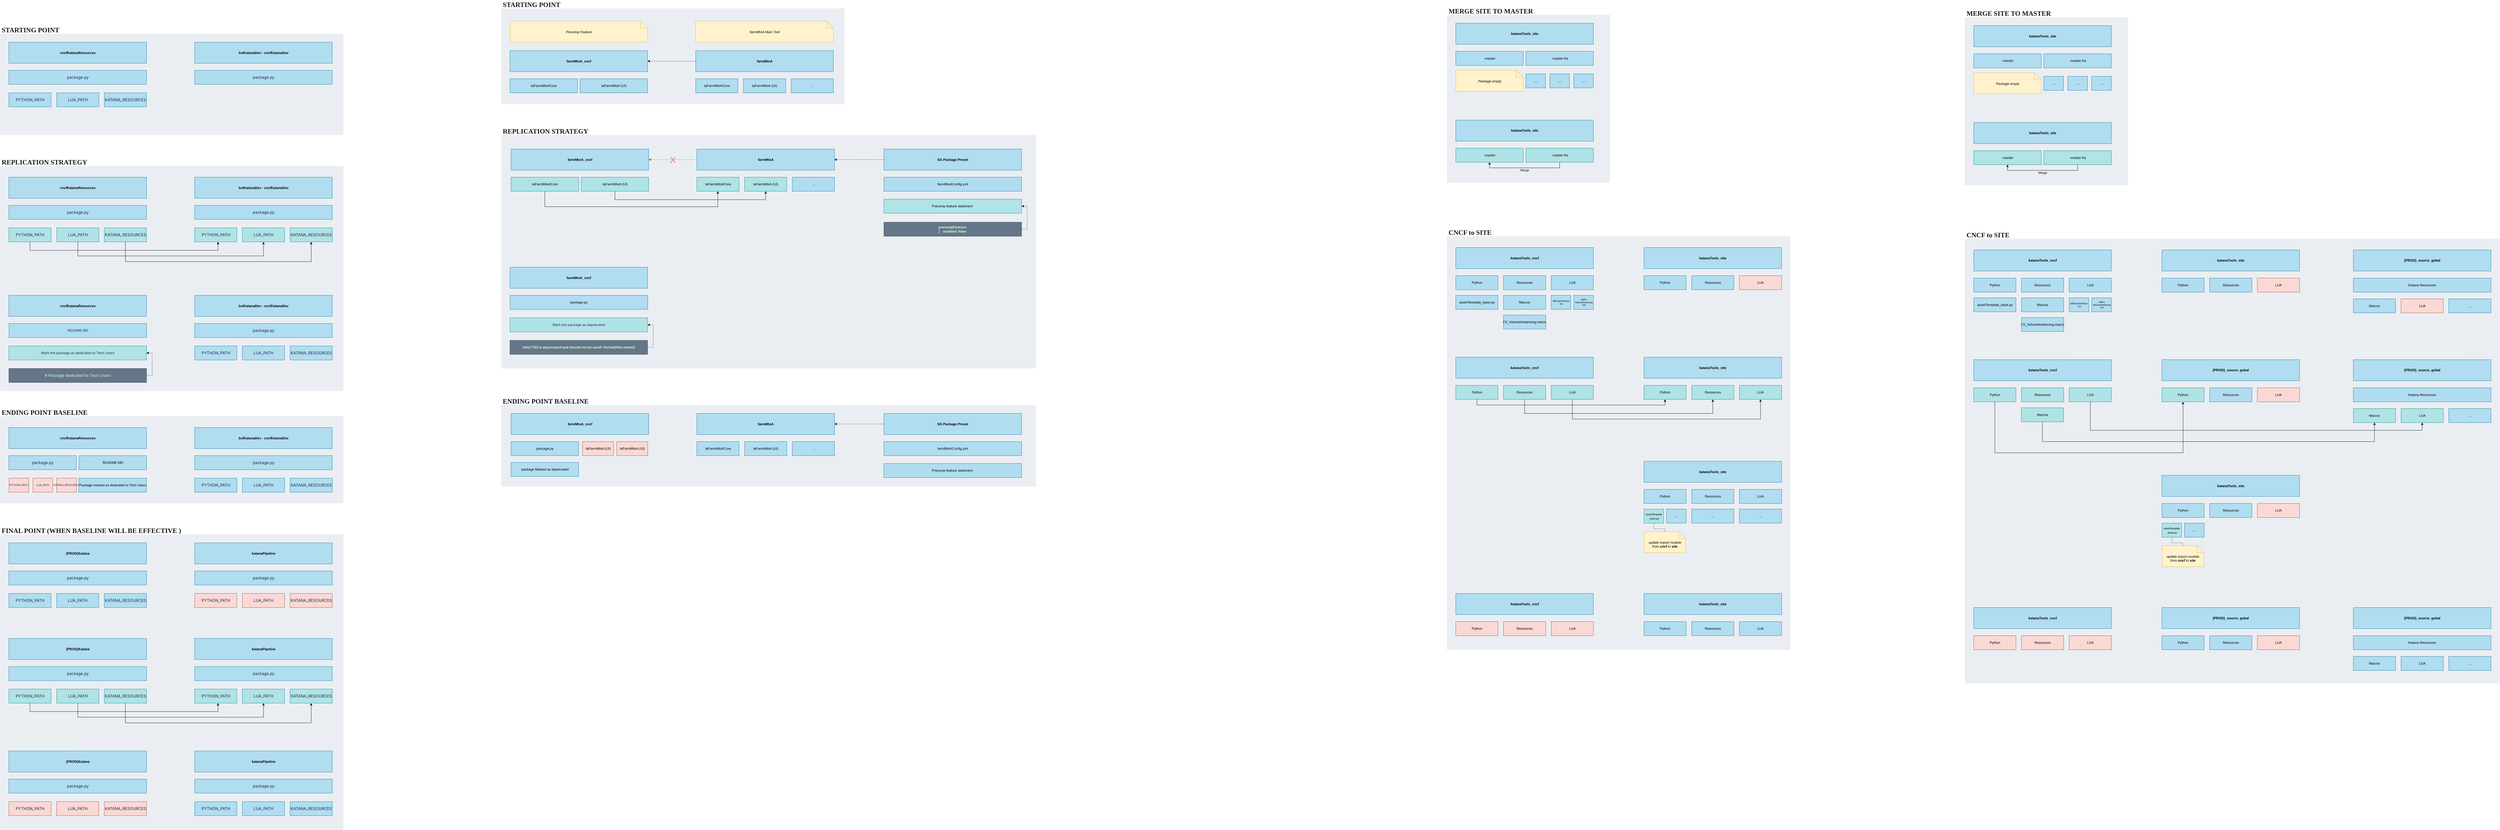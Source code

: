 <mxfile version="20.8.10" type="github">
  <diagram id="WF-Z00BCZS__cMbBrj0d" name="Page-1">
    <mxGraphModel dx="2922" dy="2000" grid="1" gridSize="20" guides="1" tooltips="1" connect="1" arrows="1" fold="1" page="0" pageScale="1" pageWidth="827" pageHeight="1169" math="0" shadow="0">
      <root>
        <mxCell id="0" />
        <mxCell id="1" parent="0" />
        <mxCell id="3W7xU0HrvH_MDlw9Vgf7-48" value="" style="rounded=0;whiteSpace=wrap;html=1;fontFamily=Montserrat;fontSource=https%3A%2F%2Ffonts.googleapis.com%2Fcss%3Ffamily%3DMontserrat;fontSize=24;fillColor=#bac8d3;strokeColor=none;opacity=30;" parent="1" vertex="1">
          <mxGeometry x="-540" y="850" width="1220" height="310" as="geometry" />
        </mxCell>
        <mxCell id="3W7xU0HrvH_MDlw9Vgf7-45" value="" style="rounded=0;whiteSpace=wrap;html=1;fontFamily=Montserrat;fontSource=https%3A%2F%2Ffonts.googleapis.com%2Fcss%3Ffamily%3DMontserrat;fontSize=24;fillColor=#bac8d3;strokeColor=none;opacity=30;" parent="1" vertex="1">
          <mxGeometry x="-540" y="-510" width="1220" height="360" as="geometry" />
        </mxCell>
        <mxCell id="3W7xU0HrvH_MDlw9Vgf7-44" value="" style="rounded=0;whiteSpace=wrap;html=1;fontFamily=Montserrat;fontSource=https%3A%2F%2Ffonts.googleapis.com%2Fcss%3Ffamily%3DMontserrat;fontSize=24;fillColor=#bac8d3;strokeColor=none;opacity=30;" parent="1" vertex="1">
          <mxGeometry x="-540" y="-40" width="1220" height="800" as="geometry" />
        </mxCell>
        <mxCell id="3W7xU0HrvH_MDlw9Vgf7-1" value="cncfKatanaResources" style="rounded=0;whiteSpace=wrap;html=1;fillColor=#b1ddf0;strokeColor=#10739e;fontStyle=1" parent="1" vertex="1">
          <mxGeometry x="-508.5" y="-480" width="489" height="75" as="geometry" />
        </mxCell>
        <mxCell id="3W7xU0HrvH_MDlw9Vgf7-2" value="&lt;span style=&quot;color: rgb(23, 43, 77); font-family: -apple-system, BlinkMacSystemFont, &amp;quot;Segoe UI&amp;quot;, Roboto, Oxygen, Ubuntu, &amp;quot;Fira Sans&amp;quot;, &amp;quot;Droid Sans&amp;quot;, &amp;quot;Helvetica Neue&amp;quot;, sans-serif; font-size: 14px; font-weight: 400; text-align: start;&quot;&gt;PYTHON_PATH&lt;/span&gt;" style="rounded=0;whiteSpace=wrap;html=1;fillColor=#b1ddf0;strokeColor=#10739e;fontStyle=1" parent="1" vertex="1">
          <mxGeometry x="-508.5" y="-300" width="150" height="50" as="geometry" />
        </mxCell>
        <mxCell id="3W7xU0HrvH_MDlw9Vgf7-3" value="&lt;span style=&quot;color: rgb(23, 43, 77); font-family: -apple-system, BlinkMacSystemFont, &amp;quot;Segoe UI&amp;quot;, Roboto, Oxygen, Ubuntu, &amp;quot;Fira Sans&amp;quot;, &amp;quot;Droid Sans&amp;quot;, &amp;quot;Helvetica Neue&amp;quot;, sans-serif; font-size: 14px; text-align: start; font-weight: normal;&quot;&gt;LUA_PATH&lt;/span&gt;" style="rounded=0;whiteSpace=wrap;html=1;fillColor=#b1ddf0;strokeColor=#10739e;fontStyle=1" parent="1" vertex="1">
          <mxGeometry x="-338.5" y="-300" width="150" height="50" as="geometry" />
        </mxCell>
        <mxCell id="3W7xU0HrvH_MDlw9Vgf7-4" value="&lt;span style=&quot;color: rgb(23, 43, 77); font-family: -apple-system, BlinkMacSystemFont, &amp;quot;Segoe UI&amp;quot;, Roboto, Oxygen, Ubuntu, &amp;quot;Fira Sans&amp;quot;, &amp;quot;Droid Sans&amp;quot;, &amp;quot;Helvetica Neue&amp;quot;, sans-serif; font-size: 14px; font-weight: 400; text-align: start;&quot;&gt;KATANA_RESOURCES&lt;/span&gt;" style="rounded=0;whiteSpace=wrap;html=1;fillColor=#b1ddf0;strokeColor=#10739e;fontStyle=1" parent="1" vertex="1">
          <mxGeometry x="-169.5" y="-300" width="150" height="50" as="geometry" />
        </mxCell>
        <mxCell id="3W7xU0HrvH_MDlw9Vgf7-5" value="&lt;span style=&quot;color: rgb(23, 43, 77); font-family: -apple-system, BlinkMacSystemFont, &amp;quot;Segoe UI&amp;quot;, Roboto, Oxygen, Ubuntu, &amp;quot;Fira Sans&amp;quot;, &amp;quot;Droid Sans&amp;quot;, &amp;quot;Helvetica Neue&amp;quot;, sans-serif; font-size: 14px; text-align: start; font-weight: normal;&quot;&gt;package.py&lt;/span&gt;" style="rounded=0;whiteSpace=wrap;html=1;fillColor=#b1ddf0;strokeColor=#10739e;fontStyle=1" parent="1" vertex="1">
          <mxGeometry x="-508.5" y="-380" width="489" height="50" as="geometry" />
        </mxCell>
        <mxCell id="3W7xU0HrvH_MDlw9Vgf7-6" value="cncfKatanaResources" style="rounded=0;whiteSpace=wrap;html=1;fillColor=#b1ddf0;strokeColor=#10739e;fontStyle=1" parent="1" vertex="1">
          <mxGeometry x="-508.5" width="489" height="75" as="geometry" />
        </mxCell>
        <mxCell id="_S-TCjW-wdROF79R5NdA-4" style="edgeStyle=orthogonalEdgeStyle;rounded=0;orthogonalLoop=1;jettySize=auto;html=1;entryX=0.553;entryY=1;entryDx=0;entryDy=0;entryPerimeter=0;" parent="1" source="3W7xU0HrvH_MDlw9Vgf7-7" target="_S-TCjW-wdROF79R5NdA-1" edge="1">
          <mxGeometry relative="1" as="geometry">
            <Array as="points">
              <mxPoint x="-433" y="260" />
              <mxPoint x="235" y="260" />
            </Array>
          </mxGeometry>
        </mxCell>
        <mxCell id="3W7xU0HrvH_MDlw9Vgf7-7" value="&lt;span style=&quot;color: rgb(23, 43, 77); font-family: -apple-system, BlinkMacSystemFont, &amp;quot;Segoe UI&amp;quot;, Roboto, Oxygen, Ubuntu, &amp;quot;Fira Sans&amp;quot;, &amp;quot;Droid Sans&amp;quot;, &amp;quot;Helvetica Neue&amp;quot;, sans-serif; font-size: 14px; font-weight: 400; text-align: start;&quot;&gt;PYTHON_PATH&lt;/span&gt;" style="rounded=0;whiteSpace=wrap;html=1;fillColor=#b0e3e6;strokeColor=#0e8088;fontStyle=1" parent="1" vertex="1">
          <mxGeometry x="-508.5" y="180" width="150" height="50" as="geometry" />
        </mxCell>
        <mxCell id="_S-TCjW-wdROF79R5NdA-3" style="edgeStyle=orthogonalEdgeStyle;rounded=0;orthogonalLoop=1;jettySize=auto;html=1;entryX=0.5;entryY=1;entryDx=0;entryDy=0;" parent="1" source="3W7xU0HrvH_MDlw9Vgf7-8" target="_S-TCjW-wdROF79R5NdA-2" edge="1">
          <mxGeometry relative="1" as="geometry">
            <Array as="points">
              <mxPoint x="-263" y="280" />
              <mxPoint x="396" y="280" />
            </Array>
          </mxGeometry>
        </mxCell>
        <mxCell id="3W7xU0HrvH_MDlw9Vgf7-8" value="&lt;span style=&quot;color: rgb(23, 43, 77); font-family: -apple-system, BlinkMacSystemFont, &amp;quot;Segoe UI&amp;quot;, Roboto, Oxygen, Ubuntu, &amp;quot;Fira Sans&amp;quot;, &amp;quot;Droid Sans&amp;quot;, &amp;quot;Helvetica Neue&amp;quot;, sans-serif; font-size: 14px; text-align: start; font-weight: normal;&quot;&gt;LUA_PATH&lt;/span&gt;" style="rounded=0;whiteSpace=wrap;html=1;fillColor=#b0e3e6;strokeColor=#0e8088;fontStyle=1" parent="1" vertex="1">
          <mxGeometry x="-338.5" y="180" width="150" height="50" as="geometry" />
        </mxCell>
        <mxCell id="3W7xU0HrvH_MDlw9Vgf7-16" style="edgeStyle=orthogonalEdgeStyle;rounded=0;orthogonalLoop=1;jettySize=auto;html=1;entryX=0.5;entryY=1;entryDx=0;entryDy=0;" parent="1" source="3W7xU0HrvH_MDlw9Vgf7-9" target="3W7xU0HrvH_MDlw9Vgf7-14" edge="1">
          <mxGeometry relative="1" as="geometry">
            <Array as="points">
              <mxPoint x="-94" y="300" />
              <mxPoint x="566" y="300" />
            </Array>
          </mxGeometry>
        </mxCell>
        <mxCell id="3W7xU0HrvH_MDlw9Vgf7-9" value="&lt;span style=&quot;color: rgb(23, 43, 77); font-family: -apple-system, BlinkMacSystemFont, &amp;quot;Segoe UI&amp;quot;, Roboto, Oxygen, Ubuntu, &amp;quot;Fira Sans&amp;quot;, &amp;quot;Droid Sans&amp;quot;, &amp;quot;Helvetica Neue&amp;quot;, sans-serif; font-size: 14px; font-weight: 400; text-align: start;&quot;&gt;KATANA_RESOURCES&lt;/span&gt;" style="rounded=0;whiteSpace=wrap;html=1;fillColor=#b0e3e6;strokeColor=#0e8088;fontStyle=1" parent="1" vertex="1">
          <mxGeometry x="-169.5" y="180" width="150" height="50" as="geometry" />
        </mxCell>
        <mxCell id="3W7xU0HrvH_MDlw9Vgf7-10" value="&lt;span style=&quot;color: rgb(23, 43, 77); font-family: -apple-system, BlinkMacSystemFont, &amp;quot;Segoe UI&amp;quot;, Roboto, Oxygen, Ubuntu, &amp;quot;Fira Sans&amp;quot;, &amp;quot;Droid Sans&amp;quot;, &amp;quot;Helvetica Neue&amp;quot;, sans-serif; font-size: 14px; text-align: start; font-weight: normal;&quot;&gt;package.py&lt;/span&gt;" style="rounded=0;whiteSpace=wrap;html=1;fillColor=#b1ddf0;strokeColor=#10739e;fontStyle=1" parent="1" vertex="1">
          <mxGeometry x="-508.5" y="100" width="489" height="50" as="geometry" />
        </mxCell>
        <mxCell id="3W7xU0HrvH_MDlw9Vgf7-11" value="bslKatanaDev - cncfKatanaDev" style="rounded=0;whiteSpace=wrap;html=1;fillColor=#b1ddf0;strokeColor=#10739e;fontStyle=1" parent="1" vertex="1">
          <mxGeometry x="151.5" width="489" height="75" as="geometry" />
        </mxCell>
        <mxCell id="3W7xU0HrvH_MDlw9Vgf7-14" value="&lt;span style=&quot;color: rgb(23, 43, 77); font-family: -apple-system, BlinkMacSystemFont, &amp;quot;Segoe UI&amp;quot;, Roboto, Oxygen, Ubuntu, &amp;quot;Fira Sans&amp;quot;, &amp;quot;Droid Sans&amp;quot;, &amp;quot;Helvetica Neue&amp;quot;, sans-serif; font-size: 14px; font-weight: 400; text-align: start;&quot;&gt;KATANA_RESOURCES&lt;/span&gt;" style="rounded=0;whiteSpace=wrap;html=1;fillColor=#b0e3e6;strokeColor=#0e8088;fontStyle=1" parent="1" vertex="1">
          <mxGeometry x="490.5" y="180" width="150" height="50" as="geometry" />
        </mxCell>
        <mxCell id="3W7xU0HrvH_MDlw9Vgf7-15" value="&lt;span style=&quot;color: rgb(23, 43, 77); font-family: -apple-system, BlinkMacSystemFont, &amp;quot;Segoe UI&amp;quot;, Roboto, Oxygen, Ubuntu, &amp;quot;Fira Sans&amp;quot;, &amp;quot;Droid Sans&amp;quot;, &amp;quot;Helvetica Neue&amp;quot;, sans-serif; font-size: 14px; text-align: start; font-weight: normal;&quot;&gt;package.py&lt;/span&gt;" style="rounded=0;whiteSpace=wrap;html=1;fillColor=#b1ddf0;strokeColor=#10739e;fontStyle=1" parent="1" vertex="1">
          <mxGeometry x="151.5" y="100" width="489" height="50" as="geometry" />
        </mxCell>
        <mxCell id="3W7xU0HrvH_MDlw9Vgf7-30" value="cncfKatanaResources" style="rounded=0;whiteSpace=wrap;html=1;fillColor=#b1ddf0;strokeColor=#10739e;fontStyle=1" parent="1" vertex="1">
          <mxGeometry x="-508.5" y="890" width="489" height="75" as="geometry" />
        </mxCell>
        <mxCell id="3W7xU0HrvH_MDlw9Vgf7-35" value="&lt;span style=&quot;color: rgb(23, 43, 77); font-family: -apple-system, BlinkMacSystemFont, &amp;quot;Segoe UI&amp;quot;, Roboto, Oxygen, Ubuntu, &amp;quot;Fira Sans&amp;quot;, &amp;quot;Droid Sans&amp;quot;, &amp;quot;Helvetica Neue&amp;quot;, sans-serif; font-size: 14px; text-align: start; font-weight: normal;&quot;&gt;package.py&lt;/span&gt;" style="rounded=0;whiteSpace=wrap;html=1;fillColor=#b1ddf0;strokeColor=#10739e;fontStyle=1" parent="1" vertex="1">
          <mxGeometry x="-508.5" y="990" width="240" height="50" as="geometry" />
        </mxCell>
        <mxCell id="3W7xU0HrvH_MDlw9Vgf7-36" value="bslKatanaDev - cncfKatanaDev" style="rounded=0;whiteSpace=wrap;html=1;fillColor=#b1ddf0;strokeColor=#10739e;fontStyle=1" parent="1" vertex="1">
          <mxGeometry x="151.5" y="890" width="489" height="75" as="geometry" />
        </mxCell>
        <mxCell id="3W7xU0HrvH_MDlw9Vgf7-43" value="STARTING POINT" style="text;fillColor=none;align=left;verticalAlign=middle;spacingLeft=4;spacingRight=4;overflow=hidden;points=[[0,0.5],[1,0.5]];portConstraint=eastwest;rotatable=0;whiteSpace=wrap;html=1;fontFamily=Montserrat;fontSource=https%3A%2F%2Ffonts.googleapis.com%2Fcss%3Ffamily%3DMontserrat;fontStyle=1;fontSize=24;fontColor=#1A1A1A;" parent="1" vertex="1">
          <mxGeometry x="-540" y="-540" width="320" height="30" as="geometry" />
        </mxCell>
        <mxCell id="3W7xU0HrvH_MDlw9Vgf7-46" value="REPLICATION STRATEGY" style="text;fillColor=none;align=left;verticalAlign=middle;spacingLeft=4;spacingRight=4;overflow=hidden;points=[[0,0.5],[1,0.5]];portConstraint=eastwest;rotatable=0;whiteSpace=wrap;html=1;fontFamily=Montserrat;fontSource=https%3A%2F%2Ffonts.googleapis.com%2Fcss%3Ffamily%3DMontserrat;fontStyle=1;fontSize=24;fontColor=#1A1A1A;" parent="1" vertex="1">
          <mxGeometry x="-540" y="-70" width="320" height="30" as="geometry" />
        </mxCell>
        <mxCell id="3W7xU0HrvH_MDlw9Vgf7-49" value="ENDING POINT BASELINE" style="text;fillColor=none;align=left;verticalAlign=middle;spacingLeft=4;spacingRight=4;overflow=hidden;points=[[0,0.5],[1,0.5]];portConstraint=eastwest;rotatable=0;whiteSpace=wrap;html=1;fontFamily=Montserrat;fontSource=https%3A%2F%2Ffonts.googleapis.com%2Fcss%3Ffamily%3DMontserrat;fontStyle=1;fontSize=24;fontColor=#1A1A1A;" parent="1" vertex="1">
          <mxGeometry x="-540" y="820" width="340" height="30" as="geometry" />
        </mxCell>
        <mxCell id="3W7xU0HrvH_MDlw9Vgf7-50" value="&lt;span style=&quot;color: rgb(23, 43, 77); font-family: -apple-system, BlinkMacSystemFont, &amp;quot;Segoe UI&amp;quot;, Roboto, Oxygen, Ubuntu, &amp;quot;Fira Sans&amp;quot;, &amp;quot;Droid Sans&amp;quot;, &amp;quot;Helvetica Neue&amp;quot;, sans-serif; font-size: 9px; font-weight: 400; text-align: start;&quot;&gt;PYTHON_PATH&lt;/span&gt;" style="rounded=0;whiteSpace=wrap;html=1;fillColor=#fad9d5;strokeColor=#ae4132;fontStyle=1;spacingTop=0;fontSize=9;" parent="1" vertex="1">
          <mxGeometry x="-508" y="1070" width="70" height="50" as="geometry" />
        </mxCell>
        <mxCell id="3W7xU0HrvH_MDlw9Vgf7-51" value="&lt;span style=&quot;color: rgb(23, 43, 77); font-family: -apple-system, BlinkMacSystemFont, &amp;quot;Segoe UI&amp;quot;, Roboto, Oxygen, Ubuntu, &amp;quot;Fira Sans&amp;quot;, &amp;quot;Droid Sans&amp;quot;, &amp;quot;Helvetica Neue&amp;quot;, sans-serif; font-size: 9px; text-align: start; font-weight: normal;&quot;&gt;LUA_PATH&lt;/span&gt;" style="rounded=0;whiteSpace=wrap;html=1;fillColor=#fad9d5;strokeColor=#ae4132;fontStyle=1;spacingTop=0;fontSize=9;" parent="1" vertex="1">
          <mxGeometry x="-423" y="1070" width="70" height="50" as="geometry" />
        </mxCell>
        <mxCell id="3W7xU0HrvH_MDlw9Vgf7-52" value="&lt;span style=&quot;color: rgb(23, 43, 77); font-family: -apple-system, BlinkMacSystemFont, &amp;quot;Segoe UI&amp;quot;, Roboto, Oxygen, Ubuntu, &amp;quot;Fira Sans&amp;quot;, &amp;quot;Droid Sans&amp;quot;, &amp;quot;Helvetica Neue&amp;quot;, sans-serif; font-size: 9px; font-weight: 400; text-align: start;&quot;&gt;KATANA_RESOURCES&lt;/span&gt;" style="rounded=0;whiteSpace=wrap;html=1;fillColor=#fad9d5;strokeColor=#ae4132;fontStyle=1;spacingTop=0;fontSize=9;" parent="1" vertex="1">
          <mxGeometry x="-338.5" y="1070" width="70" height="50" as="geometry" />
        </mxCell>
        <mxCell id="3W7xU0HrvH_MDlw9Vgf7-53" value="bslKatanaDev - cncfKatanaDev" style="rounded=0;whiteSpace=wrap;html=1;fillColor=#b1ddf0;strokeColor=#10739e;fontStyle=1" parent="1" vertex="1">
          <mxGeometry x="151.5" y="-480" width="489" height="75" as="geometry" />
        </mxCell>
        <mxCell id="3W7xU0HrvH_MDlw9Vgf7-55" value="&lt;span style=&quot;color: rgb(23, 43, 77); font-family: -apple-system, BlinkMacSystemFont, &amp;quot;Segoe UI&amp;quot;, Roboto, Oxygen, Ubuntu, &amp;quot;Fira Sans&amp;quot;, &amp;quot;Droid Sans&amp;quot;, &amp;quot;Helvetica Neue&amp;quot;, sans-serif; font-size: 14px; text-align: start; font-weight: normal;&quot;&gt;package.py&lt;/span&gt;" style="rounded=0;whiteSpace=wrap;html=1;fillColor=#b1ddf0;strokeColor=#10739e;fontStyle=1" parent="1" vertex="1">
          <mxGeometry x="151.5" y="-380" width="489" height="50" as="geometry" />
        </mxCell>
        <mxCell id="3W7xU0HrvH_MDlw9Vgf7-64" value="Package marked as dedicated to Tech Users" style="rounded=0;whiteSpace=wrap;html=1;fillColor=#b1ddf0;strokeColor=#10739e;fontStyle=0" parent="1" vertex="1">
          <mxGeometry x="-260" y="1070" width="240.5" height="50" as="geometry" />
        </mxCell>
        <mxCell id="3W7xU0HrvH_MDlw9Vgf7-66" value="cncfKatanaResources" style="rounded=0;whiteSpace=wrap;html=1;fillColor=#b1ddf0;strokeColor=#10739e;fontStyle=1" parent="1" vertex="1">
          <mxGeometry x="-508.5" y="420" width="489" height="75" as="geometry" />
        </mxCell>
        <mxCell id="3W7xU0HrvH_MDlw9Vgf7-71" value="&lt;span style=&quot;color: rgb(23, 43, 77); text-align: start; font-weight: normal;&quot;&gt;&lt;font style=&quot;font-size: 12px;&quot;&gt;README.MD&lt;/font&gt;&lt;/span&gt;" style="rounded=0;whiteSpace=wrap;html=1;fillColor=#b1ddf0;strokeColor=#10739e;fontStyle=1" parent="1" vertex="1">
          <mxGeometry x="-508" y="520" width="489" height="50" as="geometry" />
        </mxCell>
        <mxCell id="3W7xU0HrvH_MDlw9Vgf7-72" value="bslKatanaDev - cncfKatanaDev" style="rounded=0;whiteSpace=wrap;html=1;fillColor=#b1ddf0;strokeColor=#10739e;fontStyle=1" parent="1" vertex="1">
          <mxGeometry x="151.5" y="420" width="489" height="75" as="geometry" />
        </mxCell>
        <mxCell id="3W7xU0HrvH_MDlw9Vgf7-73" value="&lt;span style=&quot;color: rgb(23, 43, 77); font-family: -apple-system, BlinkMacSystemFont, &amp;quot;Segoe UI&amp;quot;, Roboto, Oxygen, Ubuntu, &amp;quot;Fira Sans&amp;quot;, &amp;quot;Droid Sans&amp;quot;, &amp;quot;Helvetica Neue&amp;quot;, sans-serif; font-size: 14px; font-weight: 400; text-align: start;&quot;&gt;KATANA_RESOURCES&lt;/span&gt;" style="rounded=0;whiteSpace=wrap;html=1;fillColor=#b1ddf0;strokeColor=#10739e;fontStyle=1" parent="1" vertex="1">
          <mxGeometry x="490.5" y="600" width="150" height="50" as="geometry" />
        </mxCell>
        <mxCell id="3W7xU0HrvH_MDlw9Vgf7-74" value="&lt;span style=&quot;color: rgb(23, 43, 77); font-family: -apple-system, BlinkMacSystemFont, &amp;quot;Segoe UI&amp;quot;, Roboto, Oxygen, Ubuntu, &amp;quot;Fira Sans&amp;quot;, &amp;quot;Droid Sans&amp;quot;, &amp;quot;Helvetica Neue&amp;quot;, sans-serif; font-size: 14px; text-align: start; font-weight: normal;&quot;&gt;package.py&lt;/span&gt;" style="rounded=0;whiteSpace=wrap;html=1;fillColor=#b1ddf0;strokeColor=#10739e;fontStyle=1" parent="1" vertex="1">
          <mxGeometry x="151.5" y="520" width="489" height="50" as="geometry" />
        </mxCell>
        <mxCell id="_S-TCjW-wdROF79R5NdA-12" style="edgeStyle=orthogonalEdgeStyle;rounded=0;orthogonalLoop=1;jettySize=auto;html=1;entryX=1;entryY=0.5;entryDx=0;entryDy=0;fontSize=9;fontColor=#CCFFCC;exitX=1;exitY=0.5;exitDx=0;exitDy=0;dashed=1;" parent="1" source="3W7xU0HrvH_MDlw9Vgf7-75" target="_S-TCjW-wdROF79R5NdA-11" edge="1">
          <mxGeometry relative="1" as="geometry" />
        </mxCell>
        <mxCell id="3W7xU0HrvH_MDlw9Vgf7-75" value="&lt;span style=&quot;font-family: -apple-system, BlinkMacSystemFont, &amp;quot;Segoe UI&amp;quot;, Roboto, Oxygen, Ubuntu, &amp;quot;Fira Sans&amp;quot;, &amp;quot;Droid Sans&amp;quot;, &amp;quot;Helvetica Neue&amp;quot;, sans-serif; font-size: 14px; text-align: start; font-weight: normal;&quot;&gt;# Package dedicated to Tech Users&lt;/span&gt;" style="rounded=0;whiteSpace=wrap;html=1;fillColor=#647687;strokeColor=#314354;fontStyle=1;fontColor=#CCFFCC;" parent="1" vertex="1">
          <mxGeometry x="-508.5" y="680" width="489" height="50" as="geometry" />
        </mxCell>
        <mxCell id="3W7xU0HrvH_MDlw9Vgf7-84" value="" style="rounded=0;whiteSpace=wrap;html=1;fontFamily=Montserrat;fontSource=https%3A%2F%2Ffonts.googleapis.com%2Fcss%3Ffamily%3DMontserrat;fontSize=24;fillColor=#bac8d3;strokeColor=none;opacity=30;" parent="1" vertex="1">
          <mxGeometry x="-540" y="1270" width="1220" height="1050" as="geometry" />
        </mxCell>
        <mxCell id="3W7xU0HrvH_MDlw9Vgf7-85" value="{PROD}Katana" style="rounded=0;whiteSpace=wrap;html=1;fillColor=#b1ddf0;strokeColor=#10739e;fontStyle=1" parent="1" vertex="1">
          <mxGeometry x="-508.5" y="1640" width="489" height="75" as="geometry" />
        </mxCell>
        <mxCell id="3W7xU0HrvH_MDlw9Vgf7-86" value="&lt;span style=&quot;color: rgb(23, 43, 77); font-family: -apple-system, BlinkMacSystemFont, &amp;quot;Segoe UI&amp;quot;, Roboto, Oxygen, Ubuntu, &amp;quot;Fira Sans&amp;quot;, &amp;quot;Droid Sans&amp;quot;, &amp;quot;Helvetica Neue&amp;quot;, sans-serif; font-size: 14px; text-align: start; font-weight: normal;&quot;&gt;package.py&lt;/span&gt;" style="rounded=0;whiteSpace=wrap;html=1;fillColor=#b1ddf0;strokeColor=#10739e;fontStyle=1" parent="1" vertex="1">
          <mxGeometry x="-508.5" y="1740" width="489" height="50" as="geometry" />
        </mxCell>
        <mxCell id="3W7xU0HrvH_MDlw9Vgf7-87" value="katanaPipeline" style="rounded=0;whiteSpace=wrap;html=1;fillColor=#b1ddf0;strokeColor=#10739e;fontStyle=1" parent="1" vertex="1">
          <mxGeometry x="151.5" y="1640" width="489" height="75" as="geometry" />
        </mxCell>
        <mxCell id="3W7xU0HrvH_MDlw9Vgf7-89" value="&lt;span style=&quot;color: rgb(23, 43, 77); font-family: -apple-system, BlinkMacSystemFont, &amp;quot;Segoe UI&amp;quot;, Roboto, Oxygen, Ubuntu, &amp;quot;Fira Sans&amp;quot;, &amp;quot;Droid Sans&amp;quot;, &amp;quot;Helvetica Neue&amp;quot;, sans-serif; font-size: 14px; text-align: start; font-weight: normal;&quot;&gt;package.py&lt;/span&gt;" style="rounded=0;whiteSpace=wrap;html=1;fillColor=#b1ddf0;strokeColor=#10739e;fontStyle=1" parent="1" vertex="1">
          <mxGeometry x="151.5" y="1740" width="489" height="50" as="geometry" />
        </mxCell>
        <mxCell id="3W7xU0HrvH_MDlw9Vgf7-90" value="FINAL POINT (WHEN BASELINE WILL BE EFFECTIVE )" style="text;fillColor=none;align=left;verticalAlign=middle;spacingLeft=4;spacingRight=4;overflow=hidden;points=[[0,0.5],[1,0.5]];portConstraint=eastwest;rotatable=0;whiteSpace=wrap;html=1;fontFamily=Montserrat;fontSource=https%3A%2F%2Ffonts.googleapis.com%2Fcss%3Ffamily%3DMontserrat;fontStyle=1;fontSize=24;fontColor=#1A1A1A;" parent="1" vertex="1">
          <mxGeometry x="-540" y="1240" width="660" height="30" as="geometry" />
        </mxCell>
        <mxCell id="3W7xU0HrvH_MDlw9Vgf7-99" value="{PROD}Katana" style="rounded=0;whiteSpace=wrap;html=1;fillColor=#b1ddf0;strokeColor=#10739e;fontStyle=1" parent="1" vertex="1">
          <mxGeometry x="-508.5" y="2040" width="489" height="75" as="geometry" />
        </mxCell>
        <mxCell id="3W7xU0HrvH_MDlw9Vgf7-100" value="&lt;span style=&quot;color: rgb(23, 43, 77); font-family: -apple-system, BlinkMacSystemFont, &amp;quot;Segoe UI&amp;quot;, Roboto, Oxygen, Ubuntu, &amp;quot;Fira Sans&amp;quot;, &amp;quot;Droid Sans&amp;quot;, &amp;quot;Helvetica Neue&amp;quot;, sans-serif; font-size: 14px; text-align: start; font-weight: normal;&quot;&gt;package.py&lt;/span&gt;" style="rounded=0;whiteSpace=wrap;html=1;fillColor=#b1ddf0;strokeColor=#10739e;fontStyle=1" parent="1" vertex="1">
          <mxGeometry x="-508.5" y="2140" width="489" height="50" as="geometry" />
        </mxCell>
        <mxCell id="3W7xU0HrvH_MDlw9Vgf7-101" value="katanaPipeline" style="rounded=0;whiteSpace=wrap;html=1;fillColor=#b1ddf0;strokeColor=#10739e;fontStyle=1" parent="1" vertex="1">
          <mxGeometry x="151.5" y="2040" width="489" height="75" as="geometry" />
        </mxCell>
        <mxCell id="3W7xU0HrvH_MDlw9Vgf7-102" value="&lt;span style=&quot;color: rgb(23, 43, 77); font-family: -apple-system, BlinkMacSystemFont, &amp;quot;Segoe UI&amp;quot;, Roboto, Oxygen, Ubuntu, &amp;quot;Fira Sans&amp;quot;, &amp;quot;Droid Sans&amp;quot;, &amp;quot;Helvetica Neue&amp;quot;, sans-serif; font-size: 14px; text-align: start; font-weight: normal;&quot;&gt;package.py&lt;/span&gt;" style="rounded=0;whiteSpace=wrap;html=1;fillColor=#b1ddf0;strokeColor=#10739e;fontStyle=1" parent="1" vertex="1">
          <mxGeometry x="151.5" y="2140" width="489" height="50" as="geometry" />
        </mxCell>
        <mxCell id="3W7xU0HrvH_MDlw9Vgf7-106" value="{PROD}Katana" style="rounded=0;whiteSpace=wrap;html=1;fillColor=#b1ddf0;strokeColor=#10739e;fontStyle=1" parent="1" vertex="1">
          <mxGeometry x="-508.5" y="1300" width="489" height="75" as="geometry" />
        </mxCell>
        <mxCell id="3W7xU0HrvH_MDlw9Vgf7-107" value="&lt;span style=&quot;color: rgb(23, 43, 77); font-family: -apple-system, BlinkMacSystemFont, &amp;quot;Segoe UI&amp;quot;, Roboto, Oxygen, Ubuntu, &amp;quot;Fira Sans&amp;quot;, &amp;quot;Droid Sans&amp;quot;, &amp;quot;Helvetica Neue&amp;quot;, sans-serif; font-size: 14px; text-align: start; font-weight: normal;&quot;&gt;package.py&lt;/span&gt;" style="rounded=0;whiteSpace=wrap;html=1;fillColor=#b1ddf0;strokeColor=#10739e;fontStyle=1" parent="1" vertex="1">
          <mxGeometry x="-508.5" y="1400" width="489" height="50" as="geometry" />
        </mxCell>
        <mxCell id="3W7xU0HrvH_MDlw9Vgf7-108" value="katanaPipeline" style="rounded=0;whiteSpace=wrap;html=1;fillColor=#b1ddf0;strokeColor=#10739e;fontStyle=1" parent="1" vertex="1">
          <mxGeometry x="151.5" y="1300" width="489" height="75" as="geometry" />
        </mxCell>
        <mxCell id="3W7xU0HrvH_MDlw9Vgf7-109" value="&lt;span style=&quot;color: rgb(23, 43, 77); font-family: -apple-system, BlinkMacSystemFont, &amp;quot;Segoe UI&amp;quot;, Roboto, Oxygen, Ubuntu, &amp;quot;Fira Sans&amp;quot;, &amp;quot;Droid Sans&amp;quot;, &amp;quot;Helvetica Neue&amp;quot;, sans-serif; font-size: 14px; text-align: start; font-weight: normal;&quot;&gt;package.py&lt;/span&gt;" style="rounded=0;whiteSpace=wrap;html=1;fillColor=#b1ddf0;strokeColor=#10739e;fontStyle=1" parent="1" vertex="1">
          <mxGeometry x="151.5" y="1400" width="489" height="50" as="geometry" />
        </mxCell>
        <mxCell id="_S-TCjW-wdROF79R5NdA-1" value="&lt;span style=&quot;color: rgb(23, 43, 77); font-family: -apple-system, BlinkMacSystemFont, &amp;quot;Segoe UI&amp;quot;, Roboto, Oxygen, Ubuntu, &amp;quot;Fira Sans&amp;quot;, &amp;quot;Droid Sans&amp;quot;, &amp;quot;Helvetica Neue&amp;quot;, sans-serif; font-size: 14px; font-weight: 400; text-align: start;&quot;&gt;PYTHON_PATH&lt;/span&gt;" style="rounded=0;whiteSpace=wrap;html=1;fillColor=#b0e3e6;strokeColor=#0e8088;fontStyle=1" parent="1" vertex="1">
          <mxGeometry x="151.5" y="180" width="150" height="50" as="geometry" />
        </mxCell>
        <mxCell id="_S-TCjW-wdROF79R5NdA-2" value="&lt;span style=&quot;color: rgb(23, 43, 77); font-family: -apple-system, BlinkMacSystemFont, &amp;quot;Segoe UI&amp;quot;, Roboto, Oxygen, Ubuntu, &amp;quot;Fira Sans&amp;quot;, &amp;quot;Droid Sans&amp;quot;, &amp;quot;Helvetica Neue&amp;quot;, sans-serif; font-size: 14px; text-align: start; font-weight: normal;&quot;&gt;LUA_PATH&lt;/span&gt;" style="rounded=0;whiteSpace=wrap;html=1;fillColor=#b0e3e6;strokeColor=#0e8088;fontStyle=1" parent="1" vertex="1">
          <mxGeometry x="321" y="180" width="150" height="50" as="geometry" />
        </mxCell>
        <mxCell id="_S-TCjW-wdROF79R5NdA-5" value="&lt;span style=&quot;color: rgb(23, 43, 77); font-family: -apple-system, BlinkMacSystemFont, &amp;quot;Segoe UI&amp;quot;, Roboto, Oxygen, Ubuntu, &amp;quot;Fira Sans&amp;quot;, &amp;quot;Droid Sans&amp;quot;, &amp;quot;Helvetica Neue&amp;quot;, sans-serif; font-size: 14px; font-weight: 400; text-align: start;&quot;&gt;PYTHON_PATH&lt;/span&gt;" style="rounded=0;whiteSpace=wrap;html=1;fillColor=#b1ddf0;strokeColor=#10739e;fontStyle=1" parent="1" vertex="1">
          <mxGeometry x="151.5" y="600" width="150" height="50" as="geometry" />
        </mxCell>
        <mxCell id="_S-TCjW-wdROF79R5NdA-6" value="&lt;span style=&quot;color: rgb(23, 43, 77); font-family: -apple-system, BlinkMacSystemFont, &amp;quot;Segoe UI&amp;quot;, Roboto, Oxygen, Ubuntu, &amp;quot;Fira Sans&amp;quot;, &amp;quot;Droid Sans&amp;quot;, &amp;quot;Helvetica Neue&amp;quot;, sans-serif; font-size: 14px; text-align: start; font-weight: normal;&quot;&gt;LUA_PATH&lt;/span&gt;" style="rounded=0;whiteSpace=wrap;html=1;fillColor=#b1ddf0;strokeColor=#10739e;fontStyle=1" parent="1" vertex="1">
          <mxGeometry x="321" y="600" width="150" height="50" as="geometry" />
        </mxCell>
        <mxCell id="_S-TCjW-wdROF79R5NdA-8" value="&lt;span style=&quot;font-weight: normal;&quot;&gt;README.MD&lt;/span&gt;" style="rounded=0;whiteSpace=wrap;html=1;fillColor=#b1ddf0;strokeColor=#10739e;fontStyle=1" parent="1" vertex="1">
          <mxGeometry x="-259.5" y="990" width="240" height="50" as="geometry" />
        </mxCell>
        <mxCell id="_S-TCjW-wdROF79R5NdA-11" value="&lt;div style=&quot;text-align: start;&quot;&gt;&lt;font style=&quot;font-weight: normal;&quot; face=&quot;-apple-system, BlinkMacSystemFont, Segoe UI, Roboto, Oxygen, Ubuntu, Fira Sans, Droid Sans, Helvetica Neue, sans-serif&quot; color=&quot;#172b4d&quot;&gt;Mark the package as dedicated to Tech Users&lt;/font&gt;&lt;/div&gt;" style="rounded=0;whiteSpace=wrap;html=1;fillColor=#b0e3e6;strokeColor=#0e8088;fontStyle=1" parent="1" vertex="1">
          <mxGeometry x="-508.5" y="600" width="489" height="50" as="geometry" />
        </mxCell>
        <mxCell id="_S-TCjW-wdROF79R5NdA-13" value="&lt;span style=&quot;color: rgb(23, 43, 77); font-family: -apple-system, BlinkMacSystemFont, &amp;quot;Segoe UI&amp;quot;, Roboto, Oxygen, Ubuntu, &amp;quot;Fira Sans&amp;quot;, &amp;quot;Droid Sans&amp;quot;, &amp;quot;Helvetica Neue&amp;quot;, sans-serif; font-size: 14px; text-align: start; font-weight: normal;&quot;&gt;package.py&lt;/span&gt;" style="rounded=0;whiteSpace=wrap;html=1;fillColor=#b1ddf0;strokeColor=#10739e;fontStyle=1" parent="1" vertex="1">
          <mxGeometry x="151.5" y="990" width="489" height="50" as="geometry" />
        </mxCell>
        <mxCell id="_S-TCjW-wdROF79R5NdA-14" value="&lt;span style=&quot;color: rgb(23, 43, 77); font-family: -apple-system, BlinkMacSystemFont, &amp;quot;Segoe UI&amp;quot;, Roboto, Oxygen, Ubuntu, &amp;quot;Fira Sans&amp;quot;, &amp;quot;Droid Sans&amp;quot;, &amp;quot;Helvetica Neue&amp;quot;, sans-serif; font-size: 14px; font-weight: 400; text-align: start;&quot;&gt;KATANA_RESOURCES&lt;/span&gt;" style="rounded=0;whiteSpace=wrap;html=1;fillColor=#b1ddf0;strokeColor=#10739e;fontStyle=1" parent="1" vertex="1">
          <mxGeometry x="490.5" y="1070" width="150" height="50" as="geometry" />
        </mxCell>
        <mxCell id="_S-TCjW-wdROF79R5NdA-15" value="&lt;span style=&quot;color: rgb(23, 43, 77); font-family: -apple-system, BlinkMacSystemFont, &amp;quot;Segoe UI&amp;quot;, Roboto, Oxygen, Ubuntu, &amp;quot;Fira Sans&amp;quot;, &amp;quot;Droid Sans&amp;quot;, &amp;quot;Helvetica Neue&amp;quot;, sans-serif; font-size: 14px; font-weight: 400; text-align: start;&quot;&gt;PYTHON_PATH&lt;/span&gt;" style="rounded=0;whiteSpace=wrap;html=1;fillColor=#b1ddf0;strokeColor=#10739e;fontStyle=1" parent="1" vertex="1">
          <mxGeometry x="151.5" y="1070" width="150" height="50" as="geometry" />
        </mxCell>
        <mxCell id="_S-TCjW-wdROF79R5NdA-16" value="&lt;span style=&quot;color: rgb(23, 43, 77); font-family: -apple-system, BlinkMacSystemFont, &amp;quot;Segoe UI&amp;quot;, Roboto, Oxygen, Ubuntu, &amp;quot;Fira Sans&amp;quot;, &amp;quot;Droid Sans&amp;quot;, &amp;quot;Helvetica Neue&amp;quot;, sans-serif; font-size: 14px; text-align: start; font-weight: normal;&quot;&gt;LUA_PATH&lt;/span&gt;" style="rounded=0;whiteSpace=wrap;html=1;fillColor=#b1ddf0;strokeColor=#10739e;fontStyle=1" parent="1" vertex="1">
          <mxGeometry x="321" y="1070" width="150" height="50" as="geometry" />
        </mxCell>
        <mxCell id="_S-TCjW-wdROF79R5NdA-17" value="&lt;span style=&quot;color: rgb(23, 43, 77); font-family: -apple-system, BlinkMacSystemFont, &amp;quot;Segoe UI&amp;quot;, Roboto, Oxygen, Ubuntu, &amp;quot;Fira Sans&amp;quot;, &amp;quot;Droid Sans&amp;quot;, &amp;quot;Helvetica Neue&amp;quot;, sans-serif; font-size: 14px; font-weight: 400; text-align: start;&quot;&gt;KATANA_RESOURCES&lt;/span&gt;" style="rounded=0;whiteSpace=wrap;html=1;fillColor=#fad9d5;strokeColor=#ae4132;fontStyle=1" parent="1" vertex="1">
          <mxGeometry x="490.5" y="1480" width="150" height="50" as="geometry" />
        </mxCell>
        <mxCell id="_S-TCjW-wdROF79R5NdA-18" value="&lt;span style=&quot;color: rgb(23, 43, 77); font-family: -apple-system, BlinkMacSystemFont, &amp;quot;Segoe UI&amp;quot;, Roboto, Oxygen, Ubuntu, &amp;quot;Fira Sans&amp;quot;, &amp;quot;Droid Sans&amp;quot;, &amp;quot;Helvetica Neue&amp;quot;, sans-serif; font-size: 14px; font-weight: 400; text-align: start;&quot;&gt;PYTHON_PATH&lt;/span&gt;" style="rounded=0;whiteSpace=wrap;html=1;fillColor=#fad9d5;strokeColor=#ae4132;fontStyle=1" parent="1" vertex="1">
          <mxGeometry x="151.5" y="1480" width="150" height="50" as="geometry" />
        </mxCell>
        <mxCell id="_S-TCjW-wdROF79R5NdA-19" value="&lt;span style=&quot;color: rgb(23, 43, 77); font-family: -apple-system, BlinkMacSystemFont, &amp;quot;Segoe UI&amp;quot;, Roboto, Oxygen, Ubuntu, &amp;quot;Fira Sans&amp;quot;, &amp;quot;Droid Sans&amp;quot;, &amp;quot;Helvetica Neue&amp;quot;, sans-serif; font-size: 14px; text-align: start; font-weight: normal;&quot;&gt;LUA_PATH&lt;/span&gt;" style="rounded=0;whiteSpace=wrap;html=1;fillColor=#fad9d5;strokeColor=#ae4132;fontStyle=1" parent="1" vertex="1">
          <mxGeometry x="321" y="1480" width="150" height="50" as="geometry" />
        </mxCell>
        <mxCell id="_S-TCjW-wdROF79R5NdA-20" value="&lt;span style=&quot;color: rgb(23, 43, 77); font-family: -apple-system, BlinkMacSystemFont, &amp;quot;Segoe UI&amp;quot;, Roboto, Oxygen, Ubuntu, &amp;quot;Fira Sans&amp;quot;, &amp;quot;Droid Sans&amp;quot;, &amp;quot;Helvetica Neue&amp;quot;, sans-serif; font-size: 14px; font-weight: 400; text-align: start;&quot;&gt;KATANA_RESOURCES&lt;/span&gt;" style="rounded=0;whiteSpace=wrap;html=1;fillColor=#b1ddf0;strokeColor=#10739e;fontStyle=1" parent="1" vertex="1">
          <mxGeometry x="-169.5" y="1480" width="150" height="50" as="geometry" />
        </mxCell>
        <mxCell id="_S-TCjW-wdROF79R5NdA-21" value="&lt;span style=&quot;color: rgb(23, 43, 77); font-family: -apple-system, BlinkMacSystemFont, &amp;quot;Segoe UI&amp;quot;, Roboto, Oxygen, Ubuntu, &amp;quot;Fira Sans&amp;quot;, &amp;quot;Droid Sans&amp;quot;, &amp;quot;Helvetica Neue&amp;quot;, sans-serif; font-size: 14px; font-weight: 400; text-align: start;&quot;&gt;PYTHON_PATH&lt;/span&gt;" style="rounded=0;whiteSpace=wrap;html=1;fillColor=#b1ddf0;strokeColor=#10739e;fontStyle=1" parent="1" vertex="1">
          <mxGeometry x="-508.5" y="1480" width="150" height="50" as="geometry" />
        </mxCell>
        <mxCell id="_S-TCjW-wdROF79R5NdA-22" value="&lt;span style=&quot;color: rgb(23, 43, 77); font-family: -apple-system, BlinkMacSystemFont, &amp;quot;Segoe UI&amp;quot;, Roboto, Oxygen, Ubuntu, &amp;quot;Fira Sans&amp;quot;, &amp;quot;Droid Sans&amp;quot;, &amp;quot;Helvetica Neue&amp;quot;, sans-serif; font-size: 14px; text-align: start; font-weight: normal;&quot;&gt;LUA_PATH&lt;/span&gt;" style="rounded=0;whiteSpace=wrap;html=1;fillColor=#b1ddf0;strokeColor=#10739e;fontStyle=1" parent="1" vertex="1">
          <mxGeometry x="-339" y="1480" width="150" height="50" as="geometry" />
        </mxCell>
        <mxCell id="_S-TCjW-wdROF79R5NdA-23" style="edgeStyle=orthogonalEdgeStyle;rounded=0;orthogonalLoop=1;jettySize=auto;html=1;entryX=0.553;entryY=1;entryDx=0;entryDy=0;entryPerimeter=0;" parent="1" source="_S-TCjW-wdROF79R5NdA-24" target="_S-TCjW-wdROF79R5NdA-30" edge="1">
          <mxGeometry relative="1" as="geometry">
            <Array as="points">
              <mxPoint x="-433" y="1900" />
              <mxPoint x="235" y="1900" />
            </Array>
          </mxGeometry>
        </mxCell>
        <mxCell id="_S-TCjW-wdROF79R5NdA-24" value="&lt;span style=&quot;color: rgb(23, 43, 77); font-family: -apple-system, BlinkMacSystemFont, &amp;quot;Segoe UI&amp;quot;, Roboto, Oxygen, Ubuntu, &amp;quot;Fira Sans&amp;quot;, &amp;quot;Droid Sans&amp;quot;, &amp;quot;Helvetica Neue&amp;quot;, sans-serif; font-size: 14px; font-weight: 400; text-align: start;&quot;&gt;PYTHON_PATH&lt;/span&gt;" style="rounded=0;whiteSpace=wrap;html=1;fillColor=#b0e3e6;strokeColor=#0e8088;fontStyle=1" parent="1" vertex="1">
          <mxGeometry x="-508.5" y="1820" width="150" height="50" as="geometry" />
        </mxCell>
        <mxCell id="_S-TCjW-wdROF79R5NdA-25" style="edgeStyle=orthogonalEdgeStyle;rounded=0;orthogonalLoop=1;jettySize=auto;html=1;entryX=0.5;entryY=1;entryDx=0;entryDy=0;" parent="1" source="_S-TCjW-wdROF79R5NdA-26" target="_S-TCjW-wdROF79R5NdA-31" edge="1">
          <mxGeometry relative="1" as="geometry">
            <Array as="points">
              <mxPoint x="-263" y="1920" />
              <mxPoint x="396" y="1920" />
            </Array>
          </mxGeometry>
        </mxCell>
        <mxCell id="_S-TCjW-wdROF79R5NdA-26" value="&lt;span style=&quot;color: rgb(23, 43, 77); font-family: -apple-system, BlinkMacSystemFont, &amp;quot;Segoe UI&amp;quot;, Roboto, Oxygen, Ubuntu, &amp;quot;Fira Sans&amp;quot;, &amp;quot;Droid Sans&amp;quot;, &amp;quot;Helvetica Neue&amp;quot;, sans-serif; font-size: 14px; text-align: start; font-weight: normal;&quot;&gt;LUA_PATH&lt;/span&gt;" style="rounded=0;whiteSpace=wrap;html=1;fillColor=#b0e3e6;strokeColor=#0e8088;fontStyle=1" parent="1" vertex="1">
          <mxGeometry x="-338.5" y="1820" width="150" height="50" as="geometry" />
        </mxCell>
        <mxCell id="_S-TCjW-wdROF79R5NdA-27" style="edgeStyle=orthogonalEdgeStyle;rounded=0;orthogonalLoop=1;jettySize=auto;html=1;entryX=0.5;entryY=1;entryDx=0;entryDy=0;" parent="1" source="_S-TCjW-wdROF79R5NdA-28" target="_S-TCjW-wdROF79R5NdA-29" edge="1">
          <mxGeometry relative="1" as="geometry">
            <Array as="points">
              <mxPoint x="-94" y="1940" />
              <mxPoint x="566" y="1940" />
            </Array>
          </mxGeometry>
        </mxCell>
        <mxCell id="_S-TCjW-wdROF79R5NdA-28" value="&lt;span style=&quot;color: rgb(23, 43, 77); font-family: -apple-system, BlinkMacSystemFont, &amp;quot;Segoe UI&amp;quot;, Roboto, Oxygen, Ubuntu, &amp;quot;Fira Sans&amp;quot;, &amp;quot;Droid Sans&amp;quot;, &amp;quot;Helvetica Neue&amp;quot;, sans-serif; font-size: 14px; font-weight: 400; text-align: start;&quot;&gt;KATANA_RESOURCES&lt;/span&gt;" style="rounded=0;whiteSpace=wrap;html=1;fillColor=#b0e3e6;strokeColor=#0e8088;fontStyle=1" parent="1" vertex="1">
          <mxGeometry x="-169.5" y="1820" width="150" height="50" as="geometry" />
        </mxCell>
        <mxCell id="_S-TCjW-wdROF79R5NdA-29" value="&lt;span style=&quot;color: rgb(23, 43, 77); font-family: -apple-system, BlinkMacSystemFont, &amp;quot;Segoe UI&amp;quot;, Roboto, Oxygen, Ubuntu, &amp;quot;Fira Sans&amp;quot;, &amp;quot;Droid Sans&amp;quot;, &amp;quot;Helvetica Neue&amp;quot;, sans-serif; font-size: 14px; font-weight: 400; text-align: start;&quot;&gt;KATANA_RESOURCES&lt;/span&gt;" style="rounded=0;whiteSpace=wrap;html=1;fillColor=#b0e3e6;strokeColor=#0e8088;fontStyle=1" parent="1" vertex="1">
          <mxGeometry x="490.5" y="1820" width="150" height="50" as="geometry" />
        </mxCell>
        <mxCell id="_S-TCjW-wdROF79R5NdA-30" value="&lt;span style=&quot;color: rgb(23, 43, 77); font-family: -apple-system, BlinkMacSystemFont, &amp;quot;Segoe UI&amp;quot;, Roboto, Oxygen, Ubuntu, &amp;quot;Fira Sans&amp;quot;, &amp;quot;Droid Sans&amp;quot;, &amp;quot;Helvetica Neue&amp;quot;, sans-serif; font-size: 14px; font-weight: 400; text-align: start;&quot;&gt;PYTHON_PATH&lt;/span&gt;" style="rounded=0;whiteSpace=wrap;html=1;fillColor=#b0e3e6;strokeColor=#0e8088;fontStyle=1" parent="1" vertex="1">
          <mxGeometry x="151.5" y="1820" width="150" height="50" as="geometry" />
        </mxCell>
        <mxCell id="_S-TCjW-wdROF79R5NdA-31" value="&lt;span style=&quot;color: rgb(23, 43, 77); font-family: -apple-system, BlinkMacSystemFont, &amp;quot;Segoe UI&amp;quot;, Roboto, Oxygen, Ubuntu, &amp;quot;Fira Sans&amp;quot;, &amp;quot;Droid Sans&amp;quot;, &amp;quot;Helvetica Neue&amp;quot;, sans-serif; font-size: 14px; text-align: start; font-weight: normal;&quot;&gt;LUA_PATH&lt;/span&gt;" style="rounded=0;whiteSpace=wrap;html=1;fillColor=#b0e3e6;strokeColor=#0e8088;fontStyle=1" parent="1" vertex="1">
          <mxGeometry x="321" y="1820" width="150" height="50" as="geometry" />
        </mxCell>
        <mxCell id="_S-TCjW-wdROF79R5NdA-32" value="&lt;span style=&quot;color: rgb(23, 43, 77); font-family: -apple-system, BlinkMacSystemFont, &amp;quot;Segoe UI&amp;quot;, Roboto, Oxygen, Ubuntu, &amp;quot;Fira Sans&amp;quot;, &amp;quot;Droid Sans&amp;quot;, &amp;quot;Helvetica Neue&amp;quot;, sans-serif; font-size: 14px; font-weight: 400; text-align: start;&quot;&gt;KATANA_RESOURCES&lt;/span&gt;" style="rounded=0;whiteSpace=wrap;html=1;fillColor=#b1ddf0;strokeColor=#10739e;fontStyle=1" parent="1" vertex="1">
          <mxGeometry x="490.5" y="2220" width="150" height="50" as="geometry" />
        </mxCell>
        <mxCell id="_S-TCjW-wdROF79R5NdA-33" value="&lt;span style=&quot;color: rgb(23, 43, 77); font-family: -apple-system, BlinkMacSystemFont, &amp;quot;Segoe UI&amp;quot;, Roboto, Oxygen, Ubuntu, &amp;quot;Fira Sans&amp;quot;, &amp;quot;Droid Sans&amp;quot;, &amp;quot;Helvetica Neue&amp;quot;, sans-serif; font-size: 14px; font-weight: 400; text-align: start;&quot;&gt;PYTHON_PATH&lt;/span&gt;" style="rounded=0;whiteSpace=wrap;html=1;fillColor=#b1ddf0;strokeColor=#10739e;fontStyle=1" parent="1" vertex="1">
          <mxGeometry x="151.5" y="2220" width="150" height="50" as="geometry" />
        </mxCell>
        <mxCell id="_S-TCjW-wdROF79R5NdA-34" value="&lt;span style=&quot;color: rgb(23, 43, 77); font-family: -apple-system, BlinkMacSystemFont, &amp;quot;Segoe UI&amp;quot;, Roboto, Oxygen, Ubuntu, &amp;quot;Fira Sans&amp;quot;, &amp;quot;Droid Sans&amp;quot;, &amp;quot;Helvetica Neue&amp;quot;, sans-serif; font-size: 14px; text-align: start; font-weight: normal;&quot;&gt;LUA_PATH&lt;/span&gt;" style="rounded=0;whiteSpace=wrap;html=1;fillColor=#b1ddf0;strokeColor=#10739e;fontStyle=1" parent="1" vertex="1">
          <mxGeometry x="321" y="2220" width="150" height="50" as="geometry" />
        </mxCell>
        <mxCell id="_S-TCjW-wdROF79R5NdA-35" value="&lt;span style=&quot;color: rgb(23, 43, 77); font-family: -apple-system, BlinkMacSystemFont, &amp;quot;Segoe UI&amp;quot;, Roboto, Oxygen, Ubuntu, &amp;quot;Fira Sans&amp;quot;, &amp;quot;Droid Sans&amp;quot;, &amp;quot;Helvetica Neue&amp;quot;, sans-serif; font-size: 14px; font-weight: 400; text-align: start;&quot;&gt;KATANA_RESOURCES&lt;/span&gt;" style="rounded=0;whiteSpace=wrap;html=1;fillColor=#fad9d5;strokeColor=#ae4132;fontStyle=1" parent="1" vertex="1">
          <mxGeometry x="-169.5" y="2220" width="150" height="50" as="geometry" />
        </mxCell>
        <mxCell id="_S-TCjW-wdROF79R5NdA-36" value="&lt;span style=&quot;color: rgb(23, 43, 77); font-family: -apple-system, BlinkMacSystemFont, &amp;quot;Segoe UI&amp;quot;, Roboto, Oxygen, Ubuntu, &amp;quot;Fira Sans&amp;quot;, &amp;quot;Droid Sans&amp;quot;, &amp;quot;Helvetica Neue&amp;quot;, sans-serif; font-size: 14px; font-weight: 400; text-align: start;&quot;&gt;PYTHON_PATH&lt;/span&gt;" style="rounded=0;whiteSpace=wrap;html=1;fillColor=#fad9d5;strokeColor=#ae4132;fontStyle=1" parent="1" vertex="1">
          <mxGeometry x="-508.5" y="2220" width="150" height="50" as="geometry" />
        </mxCell>
        <mxCell id="_S-TCjW-wdROF79R5NdA-37" value="&lt;span style=&quot;color: rgb(23, 43, 77); font-family: -apple-system, BlinkMacSystemFont, &amp;quot;Segoe UI&amp;quot;, Roboto, Oxygen, Ubuntu, &amp;quot;Fira Sans&amp;quot;, &amp;quot;Droid Sans&amp;quot;, &amp;quot;Helvetica Neue&amp;quot;, sans-serif; font-size: 14px; text-align: start; font-weight: normal;&quot;&gt;LUA_PATH&lt;/span&gt;" style="rounded=0;whiteSpace=wrap;html=1;fillColor=#fad9d5;strokeColor=#ae4132;fontStyle=1" parent="1" vertex="1">
          <mxGeometry x="-339" y="2220" width="150" height="50" as="geometry" />
        </mxCell>
        <mxCell id="_S-TCjW-wdROF79R5NdA-86" value="" style="rounded=0;whiteSpace=wrap;html=1;fontFamily=Montserrat;fontSource=https%3A%2F%2Ffonts.googleapis.com%2Fcss%3Ffamily%3DMontserrat;fontSize=24;fillColor=#bac8d3;strokeColor=none;opacity=30;" parent="1" vertex="1">
          <mxGeometry x="1240" y="810" width="1900" height="290" as="geometry" />
        </mxCell>
        <mxCell id="_S-TCjW-wdROF79R5NdA-87" value="" style="rounded=0;whiteSpace=wrap;html=1;fontFamily=Montserrat;fontSource=https%3A%2F%2Ffonts.googleapis.com%2Fcss%3Ffamily%3DMontserrat;fontSize=24;fillColor=#bac8d3;strokeColor=none;opacity=30;" parent="1" vertex="1">
          <mxGeometry x="1240" y="-600" width="1220" height="340" as="geometry" />
        </mxCell>
        <mxCell id="_S-TCjW-wdROF79R5NdA-88" value="" style="rounded=0;whiteSpace=wrap;html=1;fontFamily=Montserrat;fontSource=https%3A%2F%2Ffonts.googleapis.com%2Fcss%3Ffamily%3DMontserrat;fontSize=24;fillColor=#bac8d3;strokeColor=none;opacity=30;" parent="1" vertex="1">
          <mxGeometry x="1241" y="-150" width="1900" height="830" as="geometry" />
        </mxCell>
        <mxCell id="_S-TCjW-wdROF79R5NdA-89" value="farmMtoA_cncf" style="rounded=0;whiteSpace=wrap;html=1;fillColor=#b1ddf0;strokeColor=#10739e;fontStyle=1" parent="1" vertex="1">
          <mxGeometry x="1271.5" y="-450" width="489" height="75" as="geometry" />
        </mxCell>
        <mxCell id="_S-TCjW-wdROF79R5NdA-108" value="STARTING POINT" style="text;fillColor=none;align=left;verticalAlign=middle;spacingLeft=4;spacingRight=4;overflow=hidden;points=[[0,0.5],[1,0.5]];portConstraint=eastwest;rotatable=0;whiteSpace=wrap;html=1;fontFamily=Montserrat;fontSource=https%3A%2F%2Ffonts.googleapis.com%2Fcss%3Ffamily%3DMontserrat;fontStyle=1;fontSize=24;fontColor=#1A1A1A;" parent="1" vertex="1">
          <mxGeometry x="1240" y="-630" width="320" height="30" as="geometry" />
        </mxCell>
        <mxCell id="_S-TCjW-wdROF79R5NdA-109" value="REPLICATION STRATEGY" style="text;fillColor=none;align=left;verticalAlign=middle;spacingLeft=4;spacingRight=4;overflow=hidden;points=[[0,0.5],[1,0.5]];portConstraint=eastwest;rotatable=0;whiteSpace=wrap;html=1;fontFamily=Montserrat;fontSource=https%3A%2F%2Ffonts.googleapis.com%2Fcss%3Ffamily%3DMontserrat;fontStyle=1;fontSize=24;fontColor=#1A1A1A;" parent="1" vertex="1">
          <mxGeometry x="1240" y="-180" width="320" height="30" as="geometry" />
        </mxCell>
        <mxCell id="_S-TCjW-wdROF79R5NdA-110" value="ENDING POINT BASELINE" style="text;fillColor=none;align=left;verticalAlign=middle;spacingLeft=4;spacingRight=4;overflow=hidden;points=[[0,0.5],[1,0.5]];portConstraint=eastwest;rotatable=0;whiteSpace=wrap;html=1;fontFamily=Montserrat;fontSource=https%3A%2F%2Ffonts.googleapis.com%2Fcss%3Ffamily%3DMontserrat;fontStyle=1;fontSize=24;fontColor=#1A1A1A;" parent="1" vertex="1">
          <mxGeometry x="1240" y="780" width="340" height="30" as="geometry" />
        </mxCell>
        <mxCell id="_S-TCjW-wdROF79R5NdA-138" style="edgeStyle=orthogonalEdgeStyle;rounded=0;orthogonalLoop=1;jettySize=auto;html=1;exitX=0;exitY=0.5;exitDx=0;exitDy=0;entryX=1;entryY=0.5;entryDx=0;entryDy=0;dashed=1;fontFamily=Helvetica;fontSize=12;fontColor=#000000;" parent="1" source="_S-TCjW-wdROF79R5NdA-114" target="_S-TCjW-wdROF79R5NdA-89" edge="1">
          <mxGeometry relative="1" as="geometry" />
        </mxCell>
        <mxCell id="_S-TCjW-wdROF79R5NdA-114" value="farmMtoA" style="rounded=0;whiteSpace=wrap;html=1;fillColor=#b1ddf0;strokeColor=#10739e;fontStyle=1;fontSize=12;" parent="1" vertex="1">
          <mxGeometry x="1931.5" y="-450" width="489" height="75" as="geometry" />
        </mxCell>
        <mxCell id="_S-TCjW-wdROF79R5NdA-115" value="&lt;span style=&quot;font-size: 12px; text-align: start; font-weight: normal;&quot;&gt;taFarmMtoACore&lt;/span&gt;" style="rounded=0;whiteSpace=wrap;html=1;fillColor=#b1ddf0;strokeColor=#10739e;fontStyle=1;fontSize=12;" parent="1" vertex="1">
          <mxGeometry x="1931.5" y="-350" width="150" height="50" as="geometry" />
        </mxCell>
        <mxCell id="_S-TCjW-wdROF79R5NdA-117" value="farmMtoA_cncf" style="rounded=0;whiteSpace=wrap;html=1;fillColor=#b1ddf0;strokeColor=#10739e;fontStyle=1" parent="1" vertex="1">
          <mxGeometry x="1271.5" y="320" width="489" height="75" as="geometry" />
        </mxCell>
        <mxCell id="_S-TCjW-wdROF79R5NdA-118" value="package.py" style="rounded=0;whiteSpace=wrap;html=1;fillColor=#b1ddf0;strokeColor=#10739e;fontStyle=0" parent="1" vertex="1">
          <mxGeometry x="1272" y="420" width="489" height="50" as="geometry" />
        </mxCell>
        <mxCell id="_S-TCjW-wdROF79R5NdA-122" style="edgeStyle=orthogonalEdgeStyle;rounded=0;orthogonalLoop=1;jettySize=auto;html=1;entryX=1;entryY=0.5;entryDx=0;entryDy=0;fontSize=9;fontColor=#CCFFCC;exitX=1;exitY=0.5;exitDx=0;exitDy=0;dashed=1;" parent="1" source="_S-TCjW-wdROF79R5NdA-123" target="_S-TCjW-wdROF79R5NdA-129" edge="1">
          <mxGeometry relative="1" as="geometry" />
        </mxCell>
        <mxCell id="_S-TCjW-wdROF79R5NdA-123" value="&lt;div style=&quot;text-align: start;&quot;&gt;&lt;font face=&quot;-apple-system, BlinkMacSystemFont, Segoe UI, Roboto, Oxygen, Ubuntu, Fira Sans, Droid Sans, Helvetica Neue, sans-serif&quot;&gt;info(&#39;!{0} is deprecated and should not be used!&#39;.format(this.name))&lt;/font&gt;&lt;/div&gt;" style="rounded=0;whiteSpace=wrap;html=1;fillColor=#647687;strokeColor=#314354;fontStyle=1;fontColor=#CCFFCC;" parent="1" vertex="1">
          <mxGeometry x="1271.5" y="580" width="489" height="50" as="geometry" />
        </mxCell>
        <mxCell id="_S-TCjW-wdROF79R5NdA-129" value="&lt;div style=&quot;text-align: start;&quot;&gt;&lt;font style=&quot;font-weight: normal;&quot; face=&quot;-apple-system, BlinkMacSystemFont, Segoe UI, Roboto, Oxygen, Ubuntu, Fira Sans, Droid Sans, Helvetica Neue, sans-serif&quot; color=&quot;#172b4d&quot;&gt;Mark the package as deprecated&lt;/font&gt;&lt;/div&gt;" style="rounded=0;whiteSpace=wrap;html=1;fillColor=#b0e3e6;strokeColor=#0e8088;fontStyle=1" parent="1" vertex="1">
          <mxGeometry x="1271.5" y="500" width="489" height="50" as="geometry" />
        </mxCell>
        <mxCell id="_S-TCjW-wdROF79R5NdA-134" value="taFarmMtoA (UI)" style="rounded=0;whiteSpace=wrap;html=1;fillColor=#b1ddf0;strokeColor=#10739e;fontStyle=0;fontSize=12;" parent="1" vertex="1">
          <mxGeometry x="2101" y="-350" width="150" height="50" as="geometry" />
        </mxCell>
        <mxCell id="_S-TCjW-wdROF79R5NdA-135" value="&lt;span style=&quot;font-size: 12px; text-align: start; font-weight: normal;&quot;&gt;taFarmMtoACore&lt;/span&gt;" style="rounded=0;whiteSpace=wrap;html=1;fillColor=#b1ddf0;strokeColor=#10739e;fontStyle=1;fontSize=12;" parent="1" vertex="1">
          <mxGeometry x="1271.5" y="-350" width="240" height="50" as="geometry" />
        </mxCell>
        <mxCell id="_S-TCjW-wdROF79R5NdA-136" value="taFarmMtoA (UI)" style="rounded=0;whiteSpace=wrap;html=1;fillColor=#b1ddf0;strokeColor=#10739e;fontStyle=0;fontSize=12;" parent="1" vertex="1">
          <mxGeometry x="1520.5" y="-350" width="240" height="50" as="geometry" />
        </mxCell>
        <mxCell id="_S-TCjW-wdROF79R5NdA-137" value="..." style="rounded=0;whiteSpace=wrap;html=1;fillColor=#b1ddf0;strokeColor=#10739e;fontStyle=0;fontSize=12;" parent="1" vertex="1">
          <mxGeometry x="2270.5" y="-350" width="150" height="50" as="geometry" />
        </mxCell>
        <mxCell id="_S-TCjW-wdROF79R5NdA-139" value="Precomp Feature" style="shape=note2;boundedLbl=1;whiteSpace=wrap;html=1;size=25;verticalAlign=top;align=center;fontFamily=Helvetica;fontSize=12;fillColor=#fff2cc;strokeColor=#d6b656;fontStyle=2" parent="1" vertex="1">
          <mxGeometry x="1272" y="-555" width="489" height="75" as="geometry" />
        </mxCell>
        <mxCell id="_S-TCjW-wdROF79R5NdA-140" value="farmMtoA Main Tool" style="shape=note2;boundedLbl=1;whiteSpace=wrap;html=1;size=25;verticalAlign=top;align=center;fontFamily=Helvetica;fontSize=12;fillColor=#fff2cc;strokeColor=#d6b656;fontStyle=2" parent="1" vertex="1">
          <mxGeometry x="1931.5" y="-555" width="489" height="75" as="geometry" />
        </mxCell>
        <mxCell id="_S-TCjW-wdROF79R5NdA-141" value="farmMtoA_cncf" style="rounded=0;whiteSpace=wrap;html=1;fillColor=#b1ddf0;strokeColor=#10739e;fontStyle=1" parent="1" vertex="1">
          <mxGeometry x="1275.5" y="-100" width="489" height="75" as="geometry" />
        </mxCell>
        <mxCell id="_S-TCjW-wdROF79R5NdA-176" style="edgeStyle=orthogonalEdgeStyle;rounded=0;orthogonalLoop=1;jettySize=auto;html=1;entryX=1;entryY=0.5;entryDx=0;entryDy=0;dashed=1;fontFamily=Helvetica;fontSize=12;fontColor=#000000;fillColor=#fad9d5;strokeColor=#ae4132;" parent="1" source="_S-TCjW-wdROF79R5NdA-143" target="_S-TCjW-wdROF79R5NdA-141" edge="1">
          <mxGeometry relative="1" as="geometry" />
        </mxCell>
        <mxCell id="_S-TCjW-wdROF79R5NdA-177" value="X" style="edgeLabel;html=1;align=center;verticalAlign=middle;resizable=0;points=[];fontSize=30;fontFamily=Helvetica;fontColor=#EA6B66;labelBackgroundColor=none;" parent="_S-TCjW-wdROF79R5NdA-176" vertex="1" connectable="0">
          <mxGeometry x="0.222" y="-1" relative="1" as="geometry">
            <mxPoint x="19" y="1" as="offset" />
          </mxGeometry>
        </mxCell>
        <mxCell id="_S-TCjW-wdROF79R5NdA-143" value="farmMtoA" style="rounded=0;whiteSpace=wrap;html=1;fillColor=#b1ddf0;strokeColor=#10739e;fontStyle=1;fontSize=12;" parent="1" vertex="1">
          <mxGeometry x="1935.5" y="-100" width="489" height="75" as="geometry" />
        </mxCell>
        <mxCell id="_S-TCjW-wdROF79R5NdA-144" value="&lt;span style=&quot;font-size: 12px; text-align: start; font-weight: normal;&quot;&gt;taFarmMtoACore&lt;/span&gt;" style="rounded=0;whiteSpace=wrap;html=1;fillColor=#b0e3e6;strokeColor=#0e8088;fontStyle=1;fontSize=12;" parent="1" vertex="1">
          <mxGeometry x="1935.5" width="150" height="50" as="geometry" />
        </mxCell>
        <mxCell id="_S-TCjW-wdROF79R5NdA-145" value="taFarmMtoA (UI)" style="rounded=0;whiteSpace=wrap;html=1;fillColor=#b0e3e6;strokeColor=#0e8088;fontStyle=0;fontSize=12;" parent="1" vertex="1">
          <mxGeometry x="2105" width="150" height="50" as="geometry" />
        </mxCell>
        <mxCell id="_S-TCjW-wdROF79R5NdA-152" style="edgeStyle=orthogonalEdgeStyle;rounded=0;orthogonalLoop=1;jettySize=auto;html=1;entryX=0.5;entryY=1;entryDx=0;entryDy=0;fontFamily=Helvetica;fontSize=12;fontColor=#000000;exitX=0.5;exitY=1;exitDx=0;exitDy=0;" parent="1" source="_S-TCjW-wdROF79R5NdA-146" target="_S-TCjW-wdROF79R5NdA-144" edge="1">
          <mxGeometry relative="1" as="geometry">
            <Array as="points">
              <mxPoint x="1396" y="105" />
              <mxPoint x="2010" y="105" />
              <mxPoint x="2010" y="50" />
            </Array>
          </mxGeometry>
        </mxCell>
        <mxCell id="_S-TCjW-wdROF79R5NdA-146" value="&lt;span style=&quot;font-size: 12px; text-align: start; font-weight: normal;&quot;&gt;taFarmMtoACore&lt;/span&gt;" style="rounded=0;whiteSpace=wrap;html=1;fillColor=#b0e3e6;strokeColor=#0e8088;fontStyle=1;fontSize=12;" parent="1" vertex="1">
          <mxGeometry x="1275.5" width="240" height="50" as="geometry" />
        </mxCell>
        <mxCell id="_S-TCjW-wdROF79R5NdA-151" style="edgeStyle=orthogonalEdgeStyle;rounded=0;orthogonalLoop=1;jettySize=auto;html=1;entryX=0.5;entryY=1;entryDx=0;entryDy=0;fontFamily=Helvetica;fontSize=12;fontColor=#000000;exitX=0.5;exitY=1;exitDx=0;exitDy=0;" parent="1" source="_S-TCjW-wdROF79R5NdA-147" target="_S-TCjW-wdROF79R5NdA-145" edge="1">
          <mxGeometry relative="1" as="geometry">
            <Array as="points">
              <mxPoint x="1645" y="80" />
              <mxPoint x="2180" y="80" />
            </Array>
          </mxGeometry>
        </mxCell>
        <mxCell id="_S-TCjW-wdROF79R5NdA-147" value="taFarmMtoA (UI)" style="rounded=0;whiteSpace=wrap;html=1;fillColor=#b0e3e6;strokeColor=#0e8088;fontStyle=0;fontSize=12;" parent="1" vertex="1">
          <mxGeometry x="1524.5" width="240" height="50" as="geometry" />
        </mxCell>
        <mxCell id="_S-TCjW-wdROF79R5NdA-148" value="..." style="rounded=0;whiteSpace=wrap;html=1;fillColor=#b1ddf0;strokeColor=#10739e;fontStyle=0;fontSize=12;" parent="1" vertex="1">
          <mxGeometry x="2274.5" width="150" height="50" as="geometry" />
        </mxCell>
        <mxCell id="_S-TCjW-wdROF79R5NdA-158" style="edgeStyle=orthogonalEdgeStyle;rounded=0;orthogonalLoop=1;jettySize=auto;html=1;entryX=1;entryY=0.5;entryDx=0;entryDy=0;fontFamily=Helvetica;fontSize=12;fontColor=#000000;dashed=1;" parent="1" source="_S-TCjW-wdROF79R5NdA-154" target="_S-TCjW-wdROF79R5NdA-143" edge="1">
          <mxGeometry relative="1" as="geometry" />
        </mxCell>
        <mxCell id="_S-TCjW-wdROF79R5NdA-154" value="SG Package Preset" style="rounded=0;whiteSpace=wrap;html=1;fillColor=#b1ddf0;strokeColor=#10739e;fontStyle=1" parent="1" vertex="1">
          <mxGeometry x="2600" y="-100" width="489" height="75" as="geometry" />
        </mxCell>
        <mxCell id="_S-TCjW-wdROF79R5NdA-155" value="farmMtoAConfig.yml" style="rounded=0;whiteSpace=wrap;html=1;fillColor=#b1ddf0;strokeColor=#10739e;fontStyle=0" parent="1" vertex="1">
          <mxGeometry x="2600" width="489" height="50" as="geometry" />
        </mxCell>
        <mxCell id="_S-TCjW-wdROF79R5NdA-156" value="Precomp feature statement&amp;nbsp;" style="rounded=0;whiteSpace=wrap;html=1;fillColor=#b0e3e6;strokeColor=#0e8088;fontStyle=0" parent="1" vertex="1">
          <mxGeometry x="2600" y="78" width="489" height="50" as="geometry" />
        </mxCell>
        <mxCell id="_S-TCjW-wdROF79R5NdA-160" style="edgeStyle=orthogonalEdgeStyle;rounded=0;orthogonalLoop=1;jettySize=auto;html=1;entryX=1;entryY=0.5;entryDx=0;entryDy=0;dashed=1;fontFamily=Helvetica;fontSize=12;fontColor=#000000;exitX=1;exitY=0.5;exitDx=0;exitDy=0;" parent="1" source="_S-TCjW-wdROF79R5NdA-159" target="_S-TCjW-wdROF79R5NdA-156" edge="1">
          <mxGeometry relative="1" as="geometry" />
        </mxCell>
        <mxCell id="_S-TCjW-wdROF79R5NdA-159" value="&lt;div style=&quot;text-align: start;&quot;&gt;&lt;font face=&quot;-apple-system, BlinkMacSystemFont, Segoe UI, Roboto, Oxygen, Ubuntu, Fira Sans, Droid Sans, Helvetica Neue, sans-serif&quot;&gt;precompFeature:&lt;/font&gt;&lt;/div&gt;&lt;div style=&quot;text-align: start;&quot;&gt;&lt;font face=&quot;-apple-system, BlinkMacSystemFont, Segoe UI, Roboto, Oxygen, Ubuntu, Fira Sans, Droid Sans, Helvetica Neue, sans-serif&quot;&gt;|&amp;nbsp; &amp;nbsp; enabled: false&lt;/font&gt;&lt;/div&gt;" style="rounded=0;whiteSpace=wrap;html=1;fillColor=#647687;strokeColor=#314354;fontStyle=1;fontColor=#CCFFCC;" parent="1" vertex="1">
          <mxGeometry x="2600" y="160" width="489" height="50" as="geometry" />
        </mxCell>
        <mxCell id="_S-TCjW-wdROF79R5NdA-161" value="farmMtoA_cncf" style="rounded=0;whiteSpace=wrap;html=1;fillColor=#b1ddf0;strokeColor=#10739e;fontStyle=1" parent="1" vertex="1">
          <mxGeometry x="1275.5" y="840" width="489" height="75" as="geometry" />
        </mxCell>
        <mxCell id="_S-TCjW-wdROF79R5NdA-162" value="farmMtoA" style="rounded=0;whiteSpace=wrap;html=1;fillColor=#b1ddf0;strokeColor=#10739e;fontStyle=1;fontSize=12;" parent="1" vertex="1">
          <mxGeometry x="1935.5" y="840" width="489" height="75" as="geometry" />
        </mxCell>
        <mxCell id="_S-TCjW-wdROF79R5NdA-163" value="&lt;span style=&quot;font-size: 12px; text-align: start; font-weight: normal;&quot;&gt;taFarmMtoACore&lt;/span&gt;" style="rounded=0;whiteSpace=wrap;html=1;fillColor=#b1ddf0;strokeColor=#10739e;fontStyle=1;fontSize=12;" parent="1" vertex="1">
          <mxGeometry x="1935.5" y="940" width="150" height="50" as="geometry" />
        </mxCell>
        <mxCell id="_S-TCjW-wdROF79R5NdA-164" value="taFarmMtoA (UI)" style="rounded=0;whiteSpace=wrap;html=1;fillColor=#b1ddf0;strokeColor=#10739e;fontStyle=0;fontSize=12;" parent="1" vertex="1">
          <mxGeometry x="2105" y="940" width="150" height="50" as="geometry" />
        </mxCell>
        <mxCell id="_S-TCjW-wdROF79R5NdA-166" value="package.py" style="rounded=0;whiteSpace=wrap;html=1;fillColor=#b1ddf0;strokeColor=#10739e;fontStyle=0;fontSize=12;" parent="1" vertex="1">
          <mxGeometry x="1275.5" y="940" width="240" height="50" as="geometry" />
        </mxCell>
        <mxCell id="_S-TCjW-wdROF79R5NdA-168" value="taFarmMtoA (UI)" style="rounded=0;whiteSpace=wrap;html=1;fillColor=#fad9d5;strokeColor=#ae4132;fontStyle=0;fontSize=12;" parent="1" vertex="1">
          <mxGeometry x="1651" y="940" width="110" height="50" as="geometry" />
        </mxCell>
        <mxCell id="_S-TCjW-wdROF79R5NdA-169" value="..." style="rounded=0;whiteSpace=wrap;html=1;fillColor=#b1ddf0;strokeColor=#10739e;fontStyle=0;fontSize=12;" parent="1" vertex="1">
          <mxGeometry x="2274.5" y="940" width="150" height="50" as="geometry" />
        </mxCell>
        <mxCell id="_S-TCjW-wdROF79R5NdA-170" style="edgeStyle=orthogonalEdgeStyle;rounded=0;orthogonalLoop=1;jettySize=auto;html=1;entryX=1;entryY=0.5;entryDx=0;entryDy=0;fontFamily=Helvetica;fontSize=12;fontColor=#000000;dashed=1;" parent="1" source="_S-TCjW-wdROF79R5NdA-171" target="_S-TCjW-wdROF79R5NdA-162" edge="1">
          <mxGeometry relative="1" as="geometry" />
        </mxCell>
        <mxCell id="_S-TCjW-wdROF79R5NdA-171" value="SG Package Preset" style="rounded=0;whiteSpace=wrap;html=1;fillColor=#b1ddf0;strokeColor=#10739e;fontStyle=1" parent="1" vertex="1">
          <mxGeometry x="2600" y="840" width="489" height="75" as="geometry" />
        </mxCell>
        <mxCell id="_S-TCjW-wdROF79R5NdA-172" value="farmMtoAConfig.yml" style="rounded=0;whiteSpace=wrap;html=1;fillColor=#b1ddf0;strokeColor=#10739e;fontStyle=0" parent="1" vertex="1">
          <mxGeometry x="2600" y="940" width="489" height="50" as="geometry" />
        </mxCell>
        <mxCell id="_S-TCjW-wdROF79R5NdA-173" value="Precomp feature statement&amp;nbsp;" style="rounded=0;whiteSpace=wrap;html=1;fillColor=#b1ddf0;strokeColor=#10739e;fontStyle=0" parent="1" vertex="1">
          <mxGeometry x="2600" y="1018" width="489" height="50" as="geometry" />
        </mxCell>
        <mxCell id="_S-TCjW-wdROF79R5NdA-178" value="taFarmMtoA (UI)" style="rounded=0;whiteSpace=wrap;html=1;fillColor=#fad9d5;strokeColor=#ae4132;fontStyle=0;fontSize=12;" parent="1" vertex="1">
          <mxGeometry x="1529.5" y="940" width="110" height="50" as="geometry" />
        </mxCell>
        <mxCell id="_S-TCjW-wdROF79R5NdA-180" value="package Marked as deprecated" style="rounded=0;whiteSpace=wrap;html=1;fillColor=#b1ddf0;strokeColor=#10739e;fontStyle=0;fontSize=12;" parent="1" vertex="1">
          <mxGeometry x="1275.5" y="1014" width="240" height="50" as="geometry" />
        </mxCell>
        <mxCell id="Z5IUP-q4B85i_Mj3nu8j-1" value="" style="rounded=0;whiteSpace=wrap;html=1;fontFamily=Montserrat;fontSource=https%3A%2F%2Ffonts.googleapis.com%2Fcss%3Ffamily%3DMontserrat;fontSize=24;fillColor=#bac8d3;strokeColor=none;opacity=30;" vertex="1" parent="1">
          <mxGeometry x="4600" y="-577.5" width="580" height="597.5" as="geometry" />
        </mxCell>
        <mxCell id="Z5IUP-q4B85i_Mj3nu8j-2" value="katanaTools_site" style="rounded=0;whiteSpace=wrap;html=1;fillColor=#b1ddf0;strokeColor=#10739e;fontStyle=1" vertex="1" parent="1">
          <mxGeometry x="4631.5" y="-547.5" width="489" height="75" as="geometry" />
        </mxCell>
        <mxCell id="Z5IUP-q4B85i_Mj3nu8j-7" value="MERGE SITE TO MASTER" style="text;fillColor=none;align=left;verticalAlign=middle;spacingLeft=4;spacingRight=4;overflow=hidden;points=[[0,0.5],[1,0.5]];portConstraint=eastwest;rotatable=0;whiteSpace=wrap;html=1;fontFamily=Montserrat;fontSource=https%3A%2F%2Ffonts.googleapis.com%2Fcss%3Ffamily%3DMontserrat;fontStyle=1;fontSize=24;fontColor=#1A1A1A;" vertex="1" parent="1">
          <mxGeometry x="4600" y="-607.5" width="320" height="30" as="geometry" />
        </mxCell>
        <mxCell id="Z5IUP-q4B85i_Mj3nu8j-12" value="&lt;div style=&quot;text-align: start;&quot;&gt;&lt;span style=&quot;background-color: initial; font-weight: 400;&quot;&gt;-master&lt;/span&gt;&lt;/div&gt;" style="rounded=0;whiteSpace=wrap;html=1;fillColor=#b1ddf0;strokeColor=#10739e;fontStyle=1;fontSize=12;" vertex="1" parent="1">
          <mxGeometry x="4631.5" y="-447.5" width="240" height="50" as="geometry" />
        </mxCell>
        <mxCell id="Z5IUP-q4B85i_Mj3nu8j-13" value="&lt;span style=&quot;font-size: 12px; text-align: start; font-weight: normal;&quot;&gt;-master-fra&lt;/span&gt;" style="rounded=0;whiteSpace=wrap;html=1;fillColor=#b1ddf0;strokeColor=#10739e;fontStyle=1;fontSize=12;" vertex="1" parent="1">
          <mxGeometry x="4880.5" y="-447.5" width="240" height="50" as="geometry" />
        </mxCell>
        <mxCell id="Z5IUP-q4B85i_Mj3nu8j-14" value="Package empty" style="shape=note2;boundedLbl=1;whiteSpace=wrap;html=1;size=25;verticalAlign=top;align=center;fontFamily=Helvetica;fontSize=12;fillColor=#fff2cc;strokeColor=#d6b656;fontStyle=2;" vertex="1" parent="1">
          <mxGeometry x="4631.5" y="-380" width="240" height="75" as="geometry" />
        </mxCell>
        <mxCell id="Z5IUP-q4B85i_Mj3nu8j-16" value="&lt;span style=&quot;color: rgb(23, 43, 77); font-family: -apple-system, BlinkMacSystemFont, &amp;quot;Segoe UI&amp;quot;, Roboto, Oxygen, Ubuntu, &amp;quot;Fira Sans&amp;quot;, &amp;quot;Droid Sans&amp;quot;, &amp;quot;Helvetica Neue&amp;quot;, sans-serif; font-size: 14px; text-align: start; font-weight: normal;&quot;&gt;...&lt;/span&gt;" style="rounded=0;whiteSpace=wrap;html=1;fillColor=#b1ddf0;strokeColor=#10739e;fontStyle=1" vertex="1" parent="1">
          <mxGeometry x="4880.5" y="-367.5" width="70" height="50" as="geometry" />
        </mxCell>
        <mxCell id="Z5IUP-q4B85i_Mj3nu8j-17" value="&lt;span style=&quot;color: rgb(23, 43, 77); font-family: -apple-system, BlinkMacSystemFont, &amp;quot;Segoe UI&amp;quot;, Roboto, Oxygen, Ubuntu, &amp;quot;Fira Sans&amp;quot;, &amp;quot;Droid Sans&amp;quot;, &amp;quot;Helvetica Neue&amp;quot;, sans-serif; font-size: 14px; text-align: start; font-weight: normal;&quot;&gt;...&lt;/span&gt;" style="rounded=0;whiteSpace=wrap;html=1;fillColor=#b1ddf0;strokeColor=#10739e;fontStyle=1" vertex="1" parent="1">
          <mxGeometry x="5050.5" y="-367.5" width="70" height="50" as="geometry" />
        </mxCell>
        <mxCell id="Z5IUP-q4B85i_Mj3nu8j-18" value="&lt;span style=&quot;color: rgb(23, 43, 77); font-family: -apple-system, BlinkMacSystemFont, &amp;quot;Segoe UI&amp;quot;, Roboto, Oxygen, Ubuntu, &amp;quot;Fira Sans&amp;quot;, &amp;quot;Droid Sans&amp;quot;, &amp;quot;Helvetica Neue&amp;quot;, sans-serif; font-size: 14px; text-align: start; font-weight: normal;&quot;&gt;...&lt;/span&gt;" style="rounded=0;whiteSpace=wrap;html=1;fillColor=#b1ddf0;strokeColor=#10739e;fontStyle=1" vertex="1" parent="1">
          <mxGeometry x="4965.5" y="-367.5" width="70" height="50" as="geometry" />
        </mxCell>
        <mxCell id="Z5IUP-q4B85i_Mj3nu8j-19" value="katanaTools_site" style="rounded=0;whiteSpace=wrap;html=1;fillColor=#b1ddf0;strokeColor=#10739e;fontStyle=1" vertex="1" parent="1">
          <mxGeometry x="4631.5" y="-203.08" width="489" height="75" as="geometry" />
        </mxCell>
        <mxCell id="Z5IUP-q4B85i_Mj3nu8j-20" value="&lt;div style=&quot;text-align: start;&quot;&gt;&lt;span style=&quot;background-color: initial; font-weight: 400;&quot;&gt;-master&lt;/span&gt;&lt;/div&gt;" style="rounded=0;whiteSpace=wrap;html=1;fillColor=#b0e3e6;strokeColor=#0e8088;fontStyle=1;fontSize=12;" vertex="1" parent="1">
          <mxGeometry x="4631.5" y="-103.08" width="240" height="50" as="geometry" />
        </mxCell>
        <mxCell id="Z5IUP-q4B85i_Mj3nu8j-26" style="edgeStyle=orthogonalEdgeStyle;rounded=0;orthogonalLoop=1;jettySize=auto;html=1;entryX=0.5;entryY=1;entryDx=0;entryDy=0;exitX=0.5;exitY=1;exitDx=0;exitDy=0;" edge="1" parent="1" source="Z5IUP-q4B85i_Mj3nu8j-21" target="Z5IUP-q4B85i_Mj3nu8j-20">
          <mxGeometry relative="1" as="geometry" />
        </mxCell>
        <mxCell id="Z5IUP-q4B85i_Mj3nu8j-27" value="Merge" style="edgeLabel;html=1;align=center;verticalAlign=middle;resizable=0;points=[];labelBackgroundColor=none;" vertex="1" connectable="0" parent="Z5IUP-q4B85i_Mj3nu8j-26">
          <mxGeometry x="0.076" y="1" relative="1" as="geometry">
            <mxPoint x="11" y="7" as="offset" />
          </mxGeometry>
        </mxCell>
        <mxCell id="Z5IUP-q4B85i_Mj3nu8j-21" value="&lt;span style=&quot;font-size: 12px; text-align: start; font-weight: normal;&quot;&gt;-master-fra&lt;/span&gt;" style="rounded=0;whiteSpace=wrap;html=1;fillColor=#b0e3e6;strokeColor=#0e8088;fontStyle=1;fontSize=12;" vertex="1" parent="1">
          <mxGeometry x="4880.5" y="-103.08" width="240" height="50" as="geometry" />
        </mxCell>
        <mxCell id="Z5IUP-q4B85i_Mj3nu8j-47" value="" style="rounded=0;whiteSpace=wrap;html=1;fontFamily=Montserrat;fontSource=https%3A%2F%2Ffonts.googleapis.com%2Fcss%3Ffamily%3DMontserrat;fontSize=24;fillColor=#bac8d3;strokeColor=none;opacity=30;" vertex="1" parent="1">
          <mxGeometry x="4600" y="210" width="1220" height="1470" as="geometry" />
        </mxCell>
        <mxCell id="Z5IUP-q4B85i_Mj3nu8j-48" value="katanaTools_site" style="rounded=0;whiteSpace=wrap;html=1;fillColor=#b1ddf0;strokeColor=#10739e;fontStyle=1" vertex="1" parent="1">
          <mxGeometry x="5300" y="250" width="489" height="75" as="geometry" />
        </mxCell>
        <mxCell id="Z5IUP-q4B85i_Mj3nu8j-49" value="CNCF to SITE" style="text;fillColor=none;align=left;verticalAlign=middle;spacingLeft=4;spacingRight=4;overflow=hidden;points=[[0,0.5],[1,0.5]];portConstraint=eastwest;rotatable=0;whiteSpace=wrap;html=1;fontFamily=Montserrat;fontSource=https%3A%2F%2Ffonts.googleapis.com%2Fcss%3Ffamily%3DMontserrat;fontStyle=1;fontSize=24;fontColor=#1A1A1A;" vertex="1" parent="1">
          <mxGeometry x="4600" y="180" width="320" height="30" as="geometry" />
        </mxCell>
        <mxCell id="Z5IUP-q4B85i_Mj3nu8j-50" value="&lt;div style=&quot;text-align: start;&quot;&gt;&lt;span style=&quot;background-color: initial; font-weight: 400;&quot;&gt;Python&lt;/span&gt;&lt;/div&gt;" style="rounded=0;whiteSpace=wrap;html=1;fillColor=#b1ddf0;strokeColor=#10739e;fontStyle=1;fontSize=12;" vertex="1" parent="1">
          <mxGeometry x="5300" y="350" width="150" height="50" as="geometry" />
        </mxCell>
        <mxCell id="Z5IUP-q4B85i_Mj3nu8j-70" value="katanaTools_cncf" style="rounded=0;whiteSpace=wrap;html=1;fillColor=#b1ddf0;strokeColor=#10739e;fontStyle=1" vertex="1" parent="1">
          <mxGeometry x="4631.5" y="250" width="489" height="75" as="geometry" />
        </mxCell>
        <mxCell id="Z5IUP-q4B85i_Mj3nu8j-78" value="&lt;div style=&quot;text-align: start;&quot;&gt;&lt;span style=&quot;background-color: initial; font-weight: 400;&quot;&gt;Resources&lt;/span&gt;&lt;/div&gt;" style="rounded=0;whiteSpace=wrap;html=1;fillColor=#b1ddf0;strokeColor=#10739e;fontStyle=1;fontSize=12;" vertex="1" parent="1">
          <mxGeometry x="5469.5" y="350" width="150" height="50" as="geometry" />
        </mxCell>
        <mxCell id="Z5IUP-q4B85i_Mj3nu8j-79" value="&lt;div style=&quot;text-align: start;&quot;&gt;&lt;span style=&quot;background-color: initial; font-weight: 400;&quot;&gt;Python&lt;/span&gt;&lt;/div&gt;" style="rounded=0;whiteSpace=wrap;html=1;fillColor=#b1ddf0;strokeColor=#10739e;fontStyle=1;fontSize=12;" vertex="1" parent="1">
          <mxGeometry x="4631.5" y="350" width="150" height="50" as="geometry" />
        </mxCell>
        <mxCell id="Z5IUP-q4B85i_Mj3nu8j-81" value="&lt;div style=&quot;text-align: start;&quot;&gt;&lt;span style=&quot;background-color: initial; font-weight: 400;&quot;&gt;Resources&lt;/span&gt;&lt;/div&gt;" style="rounded=0;whiteSpace=wrap;html=1;fillColor=#b1ddf0;strokeColor=#10739e;fontStyle=1;fontSize=12;" vertex="1" parent="1">
          <mxGeometry x="4801" y="350" width="150" height="50" as="geometry" />
        </mxCell>
        <mxCell id="Z5IUP-q4B85i_Mj3nu8j-82" value="katanaTools_cncf" style="rounded=0;whiteSpace=wrap;html=1;fillColor=#b1ddf0;strokeColor=#10739e;fontStyle=1" vertex="1" parent="1">
          <mxGeometry x="4631.5" y="640" width="489" height="75" as="geometry" />
        </mxCell>
        <mxCell id="Z5IUP-q4B85i_Mj3nu8j-98" style="edgeStyle=orthogonalEdgeStyle;rounded=0;orthogonalLoop=1;jettySize=auto;html=1;entryX=0.5;entryY=1;entryDx=0;entryDy=0;fontSize=8;startArrow=none;startFill=0;endArrow=classic;endFill=1;" edge="1" parent="1" source="Z5IUP-q4B85i_Mj3nu8j-83" target="Z5IUP-q4B85i_Mj3nu8j-87">
          <mxGeometry relative="1" as="geometry">
            <Array as="points">
              <mxPoint x="4706" y="810" />
              <mxPoint x="5375" y="810" />
            </Array>
          </mxGeometry>
        </mxCell>
        <mxCell id="Z5IUP-q4B85i_Mj3nu8j-83" value="&lt;div style=&quot;text-align: start;&quot;&gt;&lt;span style=&quot;background-color: initial; font-weight: 400;&quot;&gt;Python&lt;/span&gt;&lt;/div&gt;" style="rounded=0;whiteSpace=wrap;html=1;fillColor=#b0e3e6;strokeColor=#0e8088;fontStyle=1;fontSize=12;" vertex="1" parent="1">
          <mxGeometry x="4631.5" y="740" width="150" height="50" as="geometry" />
        </mxCell>
        <mxCell id="Z5IUP-q4B85i_Mj3nu8j-84" value="katanaTools_site" style="rounded=0;whiteSpace=wrap;html=1;fillColor=#b1ddf0;strokeColor=#10739e;fontStyle=1" vertex="1" parent="1">
          <mxGeometry x="5300" y="640" width="489" height="75" as="geometry" />
        </mxCell>
        <mxCell id="Z5IUP-q4B85i_Mj3nu8j-90" style="edgeStyle=orthogonalEdgeStyle;rounded=0;orthogonalLoop=1;jettySize=auto;html=1;entryX=0.5;entryY=1;entryDx=0;entryDy=0;exitX=0.5;exitY=1;exitDx=0;exitDy=0;startArrow=none;startFill=0;endArrow=classic;endFill=1;" edge="1" parent="1" source="Z5IUP-q4B85i_Mj3nu8j-85" target="Z5IUP-q4B85i_Mj3nu8j-89">
          <mxGeometry relative="1" as="geometry">
            <Array as="points">
              <mxPoint x="5046" y="860" />
              <mxPoint x="5714" y="860" />
            </Array>
          </mxGeometry>
        </mxCell>
        <mxCell id="Z5IUP-q4B85i_Mj3nu8j-85" value="&lt;div style=&quot;text-align: start;&quot;&gt;&lt;span style=&quot;background-color: initial; font-weight: 400;&quot;&gt;LUA&lt;/span&gt;&lt;/div&gt;" style="rounded=0;whiteSpace=wrap;html=1;fillColor=#b0e3e6;strokeColor=#0e8088;fontStyle=1;fontSize=12;" vertex="1" parent="1">
          <mxGeometry x="4970.5" y="740" width="150" height="50" as="geometry" />
        </mxCell>
        <mxCell id="Z5IUP-q4B85i_Mj3nu8j-99" style="edgeStyle=orthogonalEdgeStyle;rounded=0;orthogonalLoop=1;jettySize=auto;html=1;entryX=0.5;entryY=1;entryDx=0;entryDy=0;fontSize=8;startArrow=none;startFill=0;endArrow=classic;endFill=1;" edge="1" parent="1" source="Z5IUP-q4B85i_Mj3nu8j-86" target="Z5IUP-q4B85i_Mj3nu8j-88">
          <mxGeometry relative="1" as="geometry">
            <Array as="points">
              <mxPoint x="4876" y="840" />
              <mxPoint x="5544" y="840" />
            </Array>
          </mxGeometry>
        </mxCell>
        <mxCell id="Z5IUP-q4B85i_Mj3nu8j-86" value="&lt;div style=&quot;text-align: start;&quot;&gt;&lt;span style=&quot;background-color: initial; font-weight: 400;&quot;&gt;Resources&lt;/span&gt;&lt;/div&gt;" style="rounded=0;whiteSpace=wrap;html=1;fillColor=#b0e3e6;strokeColor=#0e8088;fontStyle=1;fontSize=12;" vertex="1" parent="1">
          <mxGeometry x="4801" y="740" width="150" height="50" as="geometry" />
        </mxCell>
        <mxCell id="Z5IUP-q4B85i_Mj3nu8j-87" value="&lt;div style=&quot;text-align: start;&quot;&gt;&lt;span style=&quot;background-color: initial; font-weight: 400;&quot;&gt;Python&lt;/span&gt;&lt;/div&gt;" style="rounded=0;whiteSpace=wrap;html=1;fillColor=#b0e3e6;strokeColor=#0e8088;fontStyle=1;fontSize=12;" vertex="1" parent="1">
          <mxGeometry x="5300" y="740" width="150" height="50" as="geometry" />
        </mxCell>
        <mxCell id="Z5IUP-q4B85i_Mj3nu8j-88" value="&lt;div style=&quot;text-align: start;&quot;&gt;&lt;span style=&quot;background-color: initial; font-weight: 400;&quot;&gt;Resources&lt;/span&gt;&lt;/div&gt;" style="rounded=0;whiteSpace=wrap;html=1;fillColor=#b0e3e6;strokeColor=#0e8088;fontStyle=1;fontSize=12;" vertex="1" parent="1">
          <mxGeometry x="5469.5" y="740" width="150" height="50" as="geometry" />
        </mxCell>
        <mxCell id="Z5IUP-q4B85i_Mj3nu8j-89" value="&lt;div style=&quot;text-align: start;&quot;&gt;&lt;span style=&quot;background-color: initial; font-weight: 400;&quot;&gt;LUA&lt;/span&gt;&lt;/div&gt;" style="rounded=0;whiteSpace=wrap;html=1;fillColor=#b0e3e6;strokeColor=#0e8088;fontStyle=1;fontSize=12;" vertex="1" parent="1">
          <mxGeometry x="5639" y="740" width="150" height="50" as="geometry" />
        </mxCell>
        <mxCell id="Z5IUP-q4B85i_Mj3nu8j-91" value="&lt;div style=&quot;text-align: start;&quot;&gt;&lt;span style=&quot;background-color: initial; font-weight: 400;&quot;&gt;LUA&lt;/span&gt;&lt;/div&gt;" style="rounded=0;whiteSpace=wrap;html=1;fillColor=#b1ddf0;strokeColor=#10739e;fontStyle=1;fontSize=12;" vertex="1" parent="1">
          <mxGeometry x="4970.5" y="350" width="150" height="50" as="geometry" />
        </mxCell>
        <mxCell id="Z5IUP-q4B85i_Mj3nu8j-92" value="&lt;div style=&quot;text-align: start;&quot;&gt;&lt;span style=&quot;font-weight: 400;&quot;&gt;assetTemplate_base.py&lt;/span&gt;&lt;/div&gt;" style="rounded=0;whiteSpace=wrap;html=1;fillColor=#b1ddf0;strokeColor=#10739e;fontStyle=1;fontSize=12;" vertex="1" parent="1">
          <mxGeometry x="4631.5" y="420" width="150" height="50" as="geometry" />
        </mxCell>
        <mxCell id="Z5IUP-q4B85i_Mj3nu8j-94" value="&lt;div style=&quot;text-align: start;&quot;&gt;Macros&lt;br&gt;&lt;/div&gt;" style="rounded=0;whiteSpace=wrap;html=1;fillColor=#b1ddf0;strokeColor=#10739e;fontStyle=0;fontSize=12;" vertex="1" parent="1">
          <mxGeometry x="4801" y="420" width="150" height="50" as="geometry" />
        </mxCell>
        <mxCell id="Z5IUP-q4B85i_Mj3nu8j-95" value="&lt;div style=&quot;text-align: start;&quot;&gt;FX_VolumeInstancing.macro&lt;br&gt;&lt;/div&gt;" style="rounded=0;whiteSpace=wrap;html=1;fillColor=#b1ddf0;strokeColor=#10739e;fontStyle=0;fontSize=12;" vertex="1" parent="1">
          <mxGeometry x="4801" y="490" width="150" height="50" as="geometry" />
        </mxCell>
        <mxCell id="Z5IUP-q4B85i_Mj3nu8j-96" value="&lt;div style=&quot;font-size: 8px;&quot;&gt;MikUserInterface&lt;br style=&quot;&quot;&gt;.lua&lt;/div&gt;" style="rounded=0;whiteSpace=wrap;html=1;fillColor=#b1ddf0;strokeColor=#10739e;fontStyle=0;fontSize=9;align=center;" vertex="1" parent="1">
          <mxGeometry x="4970.5" y="420" width="70" height="50" as="geometry" />
        </mxCell>
        <mxCell id="Z5IUP-q4B85i_Mj3nu8j-97" value="&lt;div style=&quot;font-size: 8px;&quot;&gt;mikFx&lt;br&gt;VolumeInstancing&lt;br&gt;.lua&lt;/div&gt;" style="rounded=0;whiteSpace=wrap;html=1;fillColor=#b1ddf0;strokeColor=#10739e;fontStyle=0;fontSize=12;align=center;" vertex="1" parent="1">
          <mxGeometry x="5050.5" y="420" width="70" height="50" as="geometry" />
        </mxCell>
        <mxCell id="Z5IUP-q4B85i_Mj3nu8j-100" value="katanaTools_site" style="rounded=0;whiteSpace=wrap;html=1;fillColor=#b1ddf0;strokeColor=#10739e;fontStyle=1" vertex="1" parent="1">
          <mxGeometry x="5300" y="1010" width="489" height="75" as="geometry" />
        </mxCell>
        <mxCell id="Z5IUP-q4B85i_Mj3nu8j-101" value="&lt;div style=&quot;text-align: start;&quot;&gt;&lt;span style=&quot;background-color: initial; font-weight: 400;&quot;&gt;Python&lt;/span&gt;&lt;/div&gt;" style="rounded=0;whiteSpace=wrap;html=1;fillColor=#b1ddf0;strokeColor=#10739e;fontStyle=1;fontSize=12;" vertex="1" parent="1">
          <mxGeometry x="5300" y="1110" width="150" height="50" as="geometry" />
        </mxCell>
        <mxCell id="Z5IUP-q4B85i_Mj3nu8j-102" value="&lt;div style=&quot;text-align: start;&quot;&gt;&lt;span style=&quot;background-color: initial; font-weight: 400;&quot;&gt;LUA&lt;/span&gt;&lt;/div&gt;" style="rounded=0;whiteSpace=wrap;html=1;fillColor=#b1ddf0;strokeColor=#10739e;fontStyle=1;fontSize=12;" vertex="1" parent="1">
          <mxGeometry x="5639" y="1110" width="150" height="50" as="geometry" />
        </mxCell>
        <mxCell id="Z5IUP-q4B85i_Mj3nu8j-103" value="&lt;div style=&quot;text-align: start;&quot;&gt;&lt;span style=&quot;background-color: initial; font-weight: 400;&quot;&gt;Resources&lt;/span&gt;&lt;/div&gt;" style="rounded=0;whiteSpace=wrap;html=1;fillColor=#b1ddf0;strokeColor=#10739e;fontStyle=1;fontSize=12;" vertex="1" parent="1">
          <mxGeometry x="5469.5" y="1110" width="150" height="50" as="geometry" />
        </mxCell>
        <mxCell id="Z5IUP-q4B85i_Mj3nu8j-109" style="edgeStyle=orthogonalEdgeStyle;rounded=0;orthogonalLoop=1;jettySize=auto;html=1;entryX=0.5;entryY=0;entryDx=0;entryDy=0;entryPerimeter=0;fontSize=9;startArrow=none;startFill=0;endArrow=none;endFill=0;dashed=1;" edge="1" parent="1" source="Z5IUP-q4B85i_Mj3nu8j-104" target="Z5IUP-q4B85i_Mj3nu8j-108">
          <mxGeometry relative="1" as="geometry" />
        </mxCell>
        <mxCell id="Z5IUP-q4B85i_Mj3nu8j-104" value="&lt;div style=&quot;&quot;&gt;&lt;span style=&quot;font-weight: normal;&quot;&gt;&lt;font style=&quot;font-size: 9px;&quot;&gt;assetTemplate&lt;br&gt;_base.py&lt;/font&gt;&lt;/span&gt;&lt;br&gt;&lt;/div&gt;" style="rounded=0;whiteSpace=wrap;html=1;fillColor=#b0e3e6;strokeColor=#0e8088;fontStyle=1;fontSize=12;" vertex="1" parent="1">
          <mxGeometry x="5300" y="1180" width="70" height="50" as="geometry" />
        </mxCell>
        <mxCell id="Z5IUP-q4B85i_Mj3nu8j-105" value="&lt;div style=&quot;text-align: start;&quot;&gt;&lt;span style=&quot;background-color: initial; font-weight: 400;&quot;&gt;...&lt;/span&gt;&lt;/div&gt;" style="rounded=0;whiteSpace=wrap;html=1;fillColor=#b1ddf0;strokeColor=#10739e;fontStyle=1;fontSize=12;" vertex="1" parent="1">
          <mxGeometry x="5639" y="1180" width="150" height="50" as="geometry" />
        </mxCell>
        <mxCell id="Z5IUP-q4B85i_Mj3nu8j-106" value="&lt;div style=&quot;text-align: start;&quot;&gt;&lt;span style=&quot;background-color: initial; font-weight: 400;&quot;&gt;...&lt;/span&gt;&lt;/div&gt;" style="rounded=0;whiteSpace=wrap;html=1;fillColor=#b1ddf0;strokeColor=#10739e;fontStyle=1;fontSize=12;" vertex="1" parent="1">
          <mxGeometry x="5469.5" y="1180" width="150" height="50" as="geometry" />
        </mxCell>
        <mxCell id="Z5IUP-q4B85i_Mj3nu8j-107" value="&lt;div style=&quot;text-align: start;&quot;&gt;&lt;span style=&quot;background-color: initial; font-weight: 400;&quot;&gt;...&lt;/span&gt;&lt;/div&gt;" style="rounded=0;whiteSpace=wrap;html=1;fillColor=#b1ddf0;strokeColor=#10739e;fontStyle=1;fontSize=12;" vertex="1" parent="1">
          <mxGeometry x="5380" y="1180" width="70" height="50" as="geometry" />
        </mxCell>
        <mxCell id="Z5IUP-q4B85i_Mj3nu8j-108" value="update import module&lt;br&gt;from &lt;b&gt;cncf&lt;/b&gt; to &lt;b&gt;site&lt;/b&gt;" style="shape=note2;boundedLbl=1;whiteSpace=wrap;html=1;size=25;verticalAlign=top;align=center;fontFamily=Helvetica;fontSize=12;fillColor=#fff2cc;strokeColor=#d6b656;fontStyle=2;" vertex="1" parent="1">
          <mxGeometry x="5300" y="1260" width="148.5" height="75" as="geometry" />
        </mxCell>
        <mxCell id="Z5IUP-q4B85i_Mj3nu8j-114" value="katanaTools_site" style="rounded=0;whiteSpace=wrap;html=1;fillColor=#b1ddf0;strokeColor=#10739e;fontStyle=1" vertex="1" parent="1">
          <mxGeometry x="5300" y="1480" width="489" height="75" as="geometry" />
        </mxCell>
        <mxCell id="Z5IUP-q4B85i_Mj3nu8j-115" value="&lt;div style=&quot;text-align: start;&quot;&gt;&lt;span style=&quot;background-color: initial; font-weight: 400;&quot;&gt;Python&lt;/span&gt;&lt;/div&gt;" style="rounded=0;whiteSpace=wrap;html=1;fillColor=#b1ddf0;strokeColor=#10739e;fontStyle=1;fontSize=12;" vertex="1" parent="1">
          <mxGeometry x="5300" y="1580" width="150" height="50" as="geometry" />
        </mxCell>
        <mxCell id="Z5IUP-q4B85i_Mj3nu8j-116" value="&lt;div style=&quot;text-align: start;&quot;&gt;&lt;span style=&quot;background-color: initial; font-weight: 400;&quot;&gt;LUA&lt;/span&gt;&lt;/div&gt;" style="rounded=0;whiteSpace=wrap;html=1;fillColor=#b1ddf0;strokeColor=#10739e;fontStyle=1;fontSize=12;" vertex="1" parent="1">
          <mxGeometry x="5639" y="1580" width="150" height="50" as="geometry" />
        </mxCell>
        <mxCell id="Z5IUP-q4B85i_Mj3nu8j-117" value="&lt;div style=&quot;text-align: start;&quot;&gt;&lt;span style=&quot;background-color: initial; font-weight: 400;&quot;&gt;Resources&lt;/span&gt;&lt;/div&gt;" style="rounded=0;whiteSpace=wrap;html=1;fillColor=#b1ddf0;strokeColor=#10739e;fontStyle=1;fontSize=12;" vertex="1" parent="1">
          <mxGeometry x="5469.5" y="1580" width="150" height="50" as="geometry" />
        </mxCell>
        <mxCell id="Z5IUP-q4B85i_Mj3nu8j-124" value="katanaTools_cncf" style="rounded=0;whiteSpace=wrap;html=1;fillColor=#b1ddf0;strokeColor=#10739e;fontStyle=1" vertex="1" parent="1">
          <mxGeometry x="4631.5" y="1480" width="489" height="75" as="geometry" />
        </mxCell>
        <mxCell id="Z5IUP-q4B85i_Mj3nu8j-125" value="&lt;div style=&quot;text-align: start;&quot;&gt;&lt;span style=&quot;background-color: initial; font-weight: 400;&quot;&gt;Python&lt;/span&gt;&lt;/div&gt;" style="rounded=0;whiteSpace=wrap;html=1;fillColor=#fad9d5;strokeColor=#ae4132;fontStyle=1;fontSize=12;" vertex="1" parent="1">
          <mxGeometry x="4631.5" y="1580" width="150" height="50" as="geometry" />
        </mxCell>
        <mxCell id="Z5IUP-q4B85i_Mj3nu8j-126" value="&lt;div style=&quot;text-align: start;&quot;&gt;&lt;span style=&quot;background-color: initial; font-weight: 400;&quot;&gt;LUA&lt;/span&gt;&lt;/div&gt;" style="rounded=0;whiteSpace=wrap;html=1;fillColor=#fad9d5;strokeColor=#ae4132;fontStyle=1;fontSize=12;" vertex="1" parent="1">
          <mxGeometry x="4970.5" y="1580" width="150" height="50" as="geometry" />
        </mxCell>
        <mxCell id="Z5IUP-q4B85i_Mj3nu8j-127" value="&lt;div style=&quot;text-align: start;&quot;&gt;&lt;span style=&quot;background-color: initial; font-weight: 400;&quot;&gt;Resources&lt;/span&gt;&lt;/div&gt;" style="rounded=0;whiteSpace=wrap;html=1;fillColor=#fad9d5;strokeColor=#ae4132;fontStyle=1;fontSize=12;" vertex="1" parent="1">
          <mxGeometry x="4801" y="1580" width="150" height="50" as="geometry" />
        </mxCell>
        <mxCell id="Z5IUP-q4B85i_Mj3nu8j-128" value="" style="rounded=0;whiteSpace=wrap;html=1;fontFamily=Montserrat;fontSource=https%3A%2F%2Ffonts.googleapis.com%2Fcss%3Ffamily%3DMontserrat;fontSize=24;fillColor=#bac8d3;strokeColor=none;opacity=30;" vertex="1" parent="1">
          <mxGeometry x="6440" y="-568.75" width="580" height="597.5" as="geometry" />
        </mxCell>
        <mxCell id="Z5IUP-q4B85i_Mj3nu8j-129" value="katanaTools_site" style="rounded=0;whiteSpace=wrap;html=1;fillColor=#b1ddf0;strokeColor=#10739e;fontStyle=1" vertex="1" parent="1">
          <mxGeometry x="6471.5" y="-538.75" width="489" height="75" as="geometry" />
        </mxCell>
        <mxCell id="Z5IUP-q4B85i_Mj3nu8j-130" value="MERGE SITE TO MASTER" style="text;fillColor=none;align=left;verticalAlign=middle;spacingLeft=4;spacingRight=4;overflow=hidden;points=[[0,0.5],[1,0.5]];portConstraint=eastwest;rotatable=0;whiteSpace=wrap;html=1;fontFamily=Montserrat;fontSource=https%3A%2F%2Ffonts.googleapis.com%2Fcss%3Ffamily%3DMontserrat;fontStyle=1;fontSize=24;fontColor=#1A1A1A;" vertex="1" parent="1">
          <mxGeometry x="6440" y="-598.75" width="320" height="30" as="geometry" />
        </mxCell>
        <mxCell id="Z5IUP-q4B85i_Mj3nu8j-131" value="&lt;div style=&quot;text-align: start;&quot;&gt;&lt;span style=&quot;background-color: initial; font-weight: 400;&quot;&gt;-master&lt;/span&gt;&lt;/div&gt;" style="rounded=0;whiteSpace=wrap;html=1;fillColor=#b1ddf0;strokeColor=#10739e;fontStyle=1;fontSize=12;" vertex="1" parent="1">
          <mxGeometry x="6471.5" y="-438.75" width="240" height="50" as="geometry" />
        </mxCell>
        <mxCell id="Z5IUP-q4B85i_Mj3nu8j-132" value="&lt;span style=&quot;font-size: 12px; text-align: start; font-weight: normal;&quot;&gt;-master-fra&lt;/span&gt;" style="rounded=0;whiteSpace=wrap;html=1;fillColor=#b1ddf0;strokeColor=#10739e;fontStyle=1;fontSize=12;" vertex="1" parent="1">
          <mxGeometry x="6720.5" y="-438.75" width="240" height="50" as="geometry" />
        </mxCell>
        <mxCell id="Z5IUP-q4B85i_Mj3nu8j-133" value="Package empty" style="shape=note2;boundedLbl=1;whiteSpace=wrap;html=1;size=25;verticalAlign=top;align=center;fontFamily=Helvetica;fontSize=12;fillColor=#fff2cc;strokeColor=#d6b656;fontStyle=2;" vertex="1" parent="1">
          <mxGeometry x="6471.5" y="-371.25" width="240" height="75" as="geometry" />
        </mxCell>
        <mxCell id="Z5IUP-q4B85i_Mj3nu8j-134" value="&lt;span style=&quot;color: rgb(23, 43, 77); font-family: -apple-system, BlinkMacSystemFont, &amp;quot;Segoe UI&amp;quot;, Roboto, Oxygen, Ubuntu, &amp;quot;Fira Sans&amp;quot;, &amp;quot;Droid Sans&amp;quot;, &amp;quot;Helvetica Neue&amp;quot;, sans-serif; font-size: 14px; text-align: start; font-weight: normal;&quot;&gt;...&lt;/span&gt;" style="rounded=0;whiteSpace=wrap;html=1;fillColor=#b1ddf0;strokeColor=#10739e;fontStyle=1" vertex="1" parent="1">
          <mxGeometry x="6720.5" y="-358.75" width="70" height="50" as="geometry" />
        </mxCell>
        <mxCell id="Z5IUP-q4B85i_Mj3nu8j-135" value="&lt;span style=&quot;color: rgb(23, 43, 77); font-family: -apple-system, BlinkMacSystemFont, &amp;quot;Segoe UI&amp;quot;, Roboto, Oxygen, Ubuntu, &amp;quot;Fira Sans&amp;quot;, &amp;quot;Droid Sans&amp;quot;, &amp;quot;Helvetica Neue&amp;quot;, sans-serif; font-size: 14px; text-align: start; font-weight: normal;&quot;&gt;...&lt;/span&gt;" style="rounded=0;whiteSpace=wrap;html=1;fillColor=#b1ddf0;strokeColor=#10739e;fontStyle=1" vertex="1" parent="1">
          <mxGeometry x="6890.5" y="-358.75" width="70" height="50" as="geometry" />
        </mxCell>
        <mxCell id="Z5IUP-q4B85i_Mj3nu8j-136" value="&lt;span style=&quot;color: rgb(23, 43, 77); font-family: -apple-system, BlinkMacSystemFont, &amp;quot;Segoe UI&amp;quot;, Roboto, Oxygen, Ubuntu, &amp;quot;Fira Sans&amp;quot;, &amp;quot;Droid Sans&amp;quot;, &amp;quot;Helvetica Neue&amp;quot;, sans-serif; font-size: 14px; text-align: start; font-weight: normal;&quot;&gt;...&lt;/span&gt;" style="rounded=0;whiteSpace=wrap;html=1;fillColor=#b1ddf0;strokeColor=#10739e;fontStyle=1" vertex="1" parent="1">
          <mxGeometry x="6805.5" y="-358.75" width="70" height="50" as="geometry" />
        </mxCell>
        <mxCell id="Z5IUP-q4B85i_Mj3nu8j-137" value="katanaTools_site" style="rounded=0;whiteSpace=wrap;html=1;fillColor=#b1ddf0;strokeColor=#10739e;fontStyle=1" vertex="1" parent="1">
          <mxGeometry x="6471.5" y="-194.33" width="489" height="75" as="geometry" />
        </mxCell>
        <mxCell id="Z5IUP-q4B85i_Mj3nu8j-138" value="&lt;div style=&quot;text-align: start;&quot;&gt;&lt;span style=&quot;background-color: initial; font-weight: 400;&quot;&gt;-master&lt;/span&gt;&lt;/div&gt;" style="rounded=0;whiteSpace=wrap;html=1;fillColor=#b0e3e6;strokeColor=#0e8088;fontStyle=1;fontSize=12;" vertex="1" parent="1">
          <mxGeometry x="6471.5" y="-94.33" width="240" height="50" as="geometry" />
        </mxCell>
        <mxCell id="Z5IUP-q4B85i_Mj3nu8j-139" style="edgeStyle=orthogonalEdgeStyle;rounded=0;orthogonalLoop=1;jettySize=auto;html=1;entryX=0.5;entryY=1;entryDx=0;entryDy=0;exitX=0.5;exitY=1;exitDx=0;exitDy=0;" edge="1" parent="1" source="Z5IUP-q4B85i_Mj3nu8j-141" target="Z5IUP-q4B85i_Mj3nu8j-138">
          <mxGeometry relative="1" as="geometry" />
        </mxCell>
        <mxCell id="Z5IUP-q4B85i_Mj3nu8j-140" value="Merge" style="edgeLabel;html=1;align=center;verticalAlign=middle;resizable=0;points=[];labelBackgroundColor=none;" vertex="1" connectable="0" parent="Z5IUP-q4B85i_Mj3nu8j-139">
          <mxGeometry x="0.076" y="1" relative="1" as="geometry">
            <mxPoint x="11" y="7" as="offset" />
          </mxGeometry>
        </mxCell>
        <mxCell id="Z5IUP-q4B85i_Mj3nu8j-141" value="&lt;span style=&quot;font-size: 12px; text-align: start; font-weight: normal;&quot;&gt;-master-fra&lt;/span&gt;" style="rounded=0;whiteSpace=wrap;html=1;fillColor=#b0e3e6;strokeColor=#0e8088;fontStyle=1;fontSize=12;" vertex="1" parent="1">
          <mxGeometry x="6720.5" y="-94.33" width="240" height="50" as="geometry" />
        </mxCell>
        <mxCell id="Z5IUP-q4B85i_Mj3nu8j-142" value="" style="rounded=0;whiteSpace=wrap;html=1;fontFamily=Montserrat;fontSource=https%3A%2F%2Ffonts.googleapis.com%2Fcss%3Ffamily%3DMontserrat;fontSize=24;fillColor=#bac8d3;strokeColor=none;opacity=30;" vertex="1" parent="1">
          <mxGeometry x="6440" y="218.75" width="1900" height="1581.25" as="geometry" />
        </mxCell>
        <mxCell id="Z5IUP-q4B85i_Mj3nu8j-143" value="katanaTools_site" style="rounded=0;whiteSpace=wrap;html=1;fillColor=#b1ddf0;strokeColor=#10739e;fontStyle=1" vertex="1" parent="1">
          <mxGeometry x="7140" y="258.75" width="489" height="75" as="geometry" />
        </mxCell>
        <mxCell id="Z5IUP-q4B85i_Mj3nu8j-144" value="CNCF to SITE" style="text;fillColor=none;align=left;verticalAlign=middle;spacingLeft=4;spacingRight=4;overflow=hidden;points=[[0,0.5],[1,0.5]];portConstraint=eastwest;rotatable=0;whiteSpace=wrap;html=1;fontFamily=Montserrat;fontSource=https%3A%2F%2Ffonts.googleapis.com%2Fcss%3Ffamily%3DMontserrat;fontStyle=1;fontSize=24;fontColor=#1A1A1A;" vertex="1" parent="1">
          <mxGeometry x="6440" y="188.75" width="320" height="30" as="geometry" />
        </mxCell>
        <mxCell id="Z5IUP-q4B85i_Mj3nu8j-145" value="&lt;div style=&quot;text-align: start;&quot;&gt;&lt;span style=&quot;background-color: initial; font-weight: 400;&quot;&gt;Python&lt;/span&gt;&lt;/div&gt;" style="rounded=0;whiteSpace=wrap;html=1;fillColor=#b1ddf0;strokeColor=#10739e;fontStyle=1;fontSize=12;" vertex="1" parent="1">
          <mxGeometry x="7140" y="358.75" width="150" height="50" as="geometry" />
        </mxCell>
        <mxCell id="Z5IUP-q4B85i_Mj3nu8j-146" value="katanaTools_cncf" style="rounded=0;whiteSpace=wrap;html=1;fillColor=#b1ddf0;strokeColor=#10739e;fontStyle=1" vertex="1" parent="1">
          <mxGeometry x="6471.5" y="258.75" width="489" height="75" as="geometry" />
        </mxCell>
        <mxCell id="Z5IUP-q4B85i_Mj3nu8j-147" value="&lt;div style=&quot;text-align: start;&quot;&gt;&lt;span style=&quot;background-color: initial; font-weight: 400;&quot;&gt;Resources&lt;/span&gt;&lt;/div&gt;" style="rounded=0;whiteSpace=wrap;html=1;fillColor=#b1ddf0;strokeColor=#10739e;fontStyle=1;fontSize=12;" vertex="1" parent="1">
          <mxGeometry x="7309.5" y="358.75" width="150" height="50" as="geometry" />
        </mxCell>
        <mxCell id="Z5IUP-q4B85i_Mj3nu8j-148" value="&lt;div style=&quot;text-align: start;&quot;&gt;&lt;span style=&quot;background-color: initial; font-weight: 400;&quot;&gt;Python&lt;/span&gt;&lt;/div&gt;" style="rounded=0;whiteSpace=wrap;html=1;fillColor=#b1ddf0;strokeColor=#10739e;fontStyle=1;fontSize=12;" vertex="1" parent="1">
          <mxGeometry x="6471.5" y="358.75" width="150" height="50" as="geometry" />
        </mxCell>
        <mxCell id="Z5IUP-q4B85i_Mj3nu8j-149" value="&lt;div style=&quot;text-align: start;&quot;&gt;&lt;span style=&quot;background-color: initial; font-weight: 400;&quot;&gt;Resources&lt;/span&gt;&lt;/div&gt;" style="rounded=0;whiteSpace=wrap;html=1;fillColor=#b1ddf0;strokeColor=#10739e;fontStyle=1;fontSize=12;" vertex="1" parent="1">
          <mxGeometry x="6641" y="358.75" width="150" height="50" as="geometry" />
        </mxCell>
        <mxCell id="Z5IUP-q4B85i_Mj3nu8j-150" value="katanaTools_cncf" style="rounded=0;whiteSpace=wrap;html=1;fillColor=#b1ddf0;strokeColor=#10739e;fontStyle=1" vertex="1" parent="1">
          <mxGeometry x="6471.5" y="648.75" width="489" height="75" as="geometry" />
        </mxCell>
        <mxCell id="Z5IUP-q4B85i_Mj3nu8j-223" style="edgeStyle=orthogonalEdgeStyle;rounded=0;orthogonalLoop=1;jettySize=auto;html=1;entryX=0.5;entryY=1;entryDx=0;entryDy=0;fontSize=9;startArrow=none;startFill=0;endArrow=classic;endFill=1;" edge="1" parent="1" source="Z5IUP-q4B85i_Mj3nu8j-152" target="Z5IUP-q4B85i_Mj3nu8j-158">
          <mxGeometry relative="1" as="geometry">
            <Array as="points">
              <mxPoint x="6546" y="980" />
              <mxPoint x="7215" y="980" />
            </Array>
          </mxGeometry>
        </mxCell>
        <mxCell id="Z5IUP-q4B85i_Mj3nu8j-152" value="&lt;div style=&quot;text-align: start;&quot;&gt;&lt;span style=&quot;background-color: initial; font-weight: 400;&quot;&gt;Python&lt;/span&gt;&lt;/div&gt;" style="rounded=0;whiteSpace=wrap;html=1;fillColor=#b0e3e6;strokeColor=#0e8088;fontStyle=1;fontSize=12;" vertex="1" parent="1">
          <mxGeometry x="6471.5" y="748.75" width="150" height="50" as="geometry" />
        </mxCell>
        <mxCell id="Z5IUP-q4B85i_Mj3nu8j-153" value="{PROD}_source_gobal" style="rounded=0;whiteSpace=wrap;html=1;fillColor=#b1ddf0;strokeColor=#10739e;fontStyle=1" vertex="1" parent="1">
          <mxGeometry x="7140" y="648.75" width="489" height="75" as="geometry" />
        </mxCell>
        <mxCell id="Z5IUP-q4B85i_Mj3nu8j-222" style="edgeStyle=orthogonalEdgeStyle;rounded=0;orthogonalLoop=1;jettySize=auto;html=1;entryX=0.5;entryY=1;entryDx=0;entryDy=0;fontSize=9;startArrow=none;startFill=0;endArrow=classic;endFill=1;" edge="1" parent="1" source="Z5IUP-q4B85i_Mj3nu8j-155" target="Z5IUP-q4B85i_Mj3nu8j-213">
          <mxGeometry relative="1" as="geometry">
            <Array as="points">
              <mxPoint x="6886" y="900" />
              <mxPoint x="8064" y="900" />
            </Array>
          </mxGeometry>
        </mxCell>
        <mxCell id="Z5IUP-q4B85i_Mj3nu8j-155" value="&lt;div style=&quot;text-align: start;&quot;&gt;&lt;span style=&quot;background-color: initial; font-weight: 400;&quot;&gt;LUA&lt;/span&gt;&lt;/div&gt;" style="rounded=0;whiteSpace=wrap;html=1;fillColor=#b0e3e6;strokeColor=#0e8088;fontStyle=1;fontSize=12;" vertex="1" parent="1">
          <mxGeometry x="6810.5" y="748.75" width="150" height="50" as="geometry" />
        </mxCell>
        <mxCell id="Z5IUP-q4B85i_Mj3nu8j-157" value="&lt;div style=&quot;text-align: start;&quot;&gt;&lt;span style=&quot;background-color: initial; font-weight: 400;&quot;&gt;Resources&lt;/span&gt;&lt;/div&gt;" style="rounded=0;whiteSpace=wrap;html=1;fillColor=#b0e3e6;strokeColor=#0e8088;fontStyle=1;fontSize=12;" vertex="1" parent="1">
          <mxGeometry x="6641" y="748.75" width="150" height="50" as="geometry" />
        </mxCell>
        <mxCell id="Z5IUP-q4B85i_Mj3nu8j-158" value="&lt;div style=&quot;text-align: start;&quot;&gt;&lt;span style=&quot;background-color: initial; font-weight: 400;&quot;&gt;Python&lt;/span&gt;&lt;/div&gt;" style="rounded=0;whiteSpace=wrap;html=1;fillColor=#b0e3e6;strokeColor=#0e8088;fontStyle=1;fontSize=12;" vertex="1" parent="1">
          <mxGeometry x="7140" y="748.75" width="150" height="50" as="geometry" />
        </mxCell>
        <mxCell id="Z5IUP-q4B85i_Mj3nu8j-159" value="&lt;div style=&quot;text-align: start;&quot;&gt;&lt;span style=&quot;background-color: initial; font-weight: 400;&quot;&gt;Resources&lt;/span&gt;&lt;/div&gt;" style="rounded=0;whiteSpace=wrap;html=1;fillColor=#b1ddf0;strokeColor=#10739e;fontStyle=1;fontSize=12;" vertex="1" parent="1">
          <mxGeometry x="7309.5" y="748.75" width="150" height="50" as="geometry" />
        </mxCell>
        <mxCell id="Z5IUP-q4B85i_Mj3nu8j-160" value="&lt;div style=&quot;text-align: start;&quot;&gt;&lt;span style=&quot;background-color: initial; font-weight: 400;&quot;&gt;LUA&lt;/span&gt;&lt;/div&gt;" style="rounded=0;whiteSpace=wrap;html=1;fillColor=#fad9d5;strokeColor=#ae4132;fontStyle=1;fontSize=12;" vertex="1" parent="1">
          <mxGeometry x="7479" y="748.75" width="150" height="50" as="geometry" />
        </mxCell>
        <mxCell id="Z5IUP-q4B85i_Mj3nu8j-161" value="&lt;div style=&quot;text-align: start;&quot;&gt;&lt;span style=&quot;background-color: initial; font-weight: 400;&quot;&gt;LUA&lt;/span&gt;&lt;/div&gt;" style="rounded=0;whiteSpace=wrap;html=1;fillColor=#b1ddf0;strokeColor=#10739e;fontStyle=1;fontSize=12;" vertex="1" parent="1">
          <mxGeometry x="6810.5" y="358.75" width="150" height="50" as="geometry" />
        </mxCell>
        <mxCell id="Z5IUP-q4B85i_Mj3nu8j-162" value="&lt;div style=&quot;text-align: start;&quot;&gt;&lt;span style=&quot;font-weight: 400;&quot;&gt;assetTemplate_base.py&lt;/span&gt;&lt;/div&gt;" style="rounded=0;whiteSpace=wrap;html=1;fillColor=#b1ddf0;strokeColor=#10739e;fontStyle=1;fontSize=12;" vertex="1" parent="1">
          <mxGeometry x="6471.5" y="428.75" width="150" height="50" as="geometry" />
        </mxCell>
        <mxCell id="Z5IUP-q4B85i_Mj3nu8j-163" value="&lt;div style=&quot;text-align: start;&quot;&gt;Macros&lt;br&gt;&lt;/div&gt;" style="rounded=0;whiteSpace=wrap;html=1;fillColor=#b1ddf0;strokeColor=#10739e;fontStyle=0;fontSize=12;" vertex="1" parent="1">
          <mxGeometry x="6641" y="428.75" width="150" height="50" as="geometry" />
        </mxCell>
        <mxCell id="Z5IUP-q4B85i_Mj3nu8j-164" value="&lt;div style=&quot;text-align: start;&quot;&gt;FX_VolumeInstancing.macro&lt;br&gt;&lt;/div&gt;" style="rounded=0;whiteSpace=wrap;html=1;fillColor=#b1ddf0;strokeColor=#10739e;fontStyle=0;fontSize=12;" vertex="1" parent="1">
          <mxGeometry x="6641" y="498.75" width="150" height="50" as="geometry" />
        </mxCell>
        <mxCell id="Z5IUP-q4B85i_Mj3nu8j-165" value="&lt;div style=&quot;font-size: 8px;&quot;&gt;MikUserInterface&lt;br style=&quot;&quot;&gt;.lua&lt;/div&gt;" style="rounded=0;whiteSpace=wrap;html=1;fillColor=#b1ddf0;strokeColor=#10739e;fontStyle=0;fontSize=9;align=center;" vertex="1" parent="1">
          <mxGeometry x="6810.5" y="428.75" width="70" height="50" as="geometry" />
        </mxCell>
        <mxCell id="Z5IUP-q4B85i_Mj3nu8j-166" value="&lt;div style=&quot;font-size: 8px;&quot;&gt;mikFx&lt;br&gt;VolumeInstancing&lt;br&gt;.lua&lt;/div&gt;" style="rounded=0;whiteSpace=wrap;html=1;fillColor=#b1ddf0;strokeColor=#10739e;fontStyle=0;fontSize=12;align=center;" vertex="1" parent="1">
          <mxGeometry x="6890.5" y="428.75" width="70" height="50" as="geometry" />
        </mxCell>
        <mxCell id="Z5IUP-q4B85i_Mj3nu8j-167" value="katanaTools_site" style="rounded=0;whiteSpace=wrap;html=1;fillColor=#b1ddf0;strokeColor=#10739e;fontStyle=1" vertex="1" parent="1">
          <mxGeometry x="7140" y="1060" width="489" height="75" as="geometry" />
        </mxCell>
        <mxCell id="Z5IUP-q4B85i_Mj3nu8j-168" value="&lt;div style=&quot;text-align: start;&quot;&gt;&lt;span style=&quot;background-color: initial; font-weight: 400;&quot;&gt;Python&lt;/span&gt;&lt;/div&gt;" style="rounded=0;whiteSpace=wrap;html=1;fillColor=#b1ddf0;strokeColor=#10739e;fontStyle=1;fontSize=12;" vertex="1" parent="1">
          <mxGeometry x="7140" y="1160" width="150" height="50" as="geometry" />
        </mxCell>
        <mxCell id="Z5IUP-q4B85i_Mj3nu8j-169" value="&lt;div style=&quot;text-align: start;&quot;&gt;&lt;span style=&quot;background-color: initial; font-weight: 400;&quot;&gt;LUA&lt;/span&gt;&lt;/div&gt;" style="rounded=0;whiteSpace=wrap;html=1;fillColor=#fad9d5;strokeColor=#ae4132;fontStyle=1;fontSize=12;" vertex="1" parent="1">
          <mxGeometry x="7479" y="1160" width="150" height="50" as="geometry" />
        </mxCell>
        <mxCell id="Z5IUP-q4B85i_Mj3nu8j-170" value="&lt;div style=&quot;text-align: start;&quot;&gt;&lt;span style=&quot;background-color: initial; font-weight: 400;&quot;&gt;Resources&lt;/span&gt;&lt;/div&gt;" style="rounded=0;whiteSpace=wrap;html=1;fillColor=#b1ddf0;strokeColor=#10739e;fontStyle=1;fontSize=12;" vertex="1" parent="1">
          <mxGeometry x="7309.5" y="1160" width="150" height="50" as="geometry" />
        </mxCell>
        <mxCell id="Z5IUP-q4B85i_Mj3nu8j-171" style="edgeStyle=orthogonalEdgeStyle;rounded=0;orthogonalLoop=1;jettySize=auto;html=1;entryX=0.5;entryY=0;entryDx=0;entryDy=0;entryPerimeter=0;fontSize=9;startArrow=none;startFill=0;endArrow=none;endFill=0;dashed=1;" edge="1" parent="1" source="Z5IUP-q4B85i_Mj3nu8j-172" target="Z5IUP-q4B85i_Mj3nu8j-176">
          <mxGeometry relative="1" as="geometry" />
        </mxCell>
        <mxCell id="Z5IUP-q4B85i_Mj3nu8j-172" value="&lt;div style=&quot;&quot;&gt;&lt;span style=&quot;font-weight: normal;&quot;&gt;&lt;font style=&quot;font-size: 9px;&quot;&gt;assetTemplate&lt;br&gt;_base.py&lt;/font&gt;&lt;/span&gt;&lt;br&gt;&lt;/div&gt;" style="rounded=0;whiteSpace=wrap;html=1;fillColor=#b0e3e6;strokeColor=#0e8088;fontStyle=1;fontSize=12;" vertex="1" parent="1">
          <mxGeometry x="7140" y="1230" width="70" height="50" as="geometry" />
        </mxCell>
        <mxCell id="Z5IUP-q4B85i_Mj3nu8j-175" value="&lt;div style=&quot;text-align: start;&quot;&gt;&lt;span style=&quot;background-color: initial; font-weight: 400;&quot;&gt;...&lt;/span&gt;&lt;/div&gt;" style="rounded=0;whiteSpace=wrap;html=1;fillColor=#b1ddf0;strokeColor=#10739e;fontStyle=1;fontSize=12;" vertex="1" parent="1">
          <mxGeometry x="7220" y="1230" width="70" height="50" as="geometry" />
        </mxCell>
        <mxCell id="Z5IUP-q4B85i_Mj3nu8j-176" value="update import module&lt;br&gt;from &lt;b&gt;cncf&lt;/b&gt; to &lt;b&gt;site&lt;/b&gt;" style="shape=note2;boundedLbl=1;whiteSpace=wrap;html=1;size=25;verticalAlign=top;align=center;fontFamily=Helvetica;fontSize=12;fillColor=#fff2cc;strokeColor=#d6b656;fontStyle=2;" vertex="1" parent="1">
          <mxGeometry x="7140" y="1310" width="148.5" height="75" as="geometry" />
        </mxCell>
        <mxCell id="Z5IUP-q4B85i_Mj3nu8j-197" value="{PROD}_source_gobal" style="rounded=0;whiteSpace=wrap;html=1;fillColor=#b1ddf0;strokeColor=#10739e;fontStyle=1" vertex="1" parent="1">
          <mxGeometry x="7820" y="258.75" width="489" height="75" as="geometry" />
        </mxCell>
        <mxCell id="Z5IUP-q4B85i_Mj3nu8j-199" value="&lt;div style=&quot;text-align: start;&quot;&gt;&lt;span style=&quot;background-color: initial; font-weight: 400;&quot;&gt;LUA&lt;/span&gt;&lt;/div&gt;" style="rounded=0;whiteSpace=wrap;html=1;fillColor=#fad9d5;strokeColor=#ae4132;fontStyle=1;fontSize=12;" vertex="1" parent="1">
          <mxGeometry x="7989.5" y="432.5" width="150" height="50" as="geometry" />
        </mxCell>
        <mxCell id="Z5IUP-q4B85i_Mj3nu8j-200" value="&lt;div style=&quot;text-align: start;&quot;&gt;&lt;span style=&quot;background-color: initial; font-weight: 400;&quot;&gt;...&lt;/span&gt;&lt;/div&gt;" style="rounded=0;whiteSpace=wrap;html=1;fillColor=#b1ddf0;strokeColor=#10739e;fontStyle=1;fontSize=12;" vertex="1" parent="1">
          <mxGeometry x="8159" y="432.5" width="150" height="50" as="geometry" />
        </mxCell>
        <mxCell id="Z5IUP-q4B85i_Mj3nu8j-201" value="&lt;div style=&quot;text-align: start;&quot;&gt;&lt;span style=&quot;background-color: initial; font-weight: 400;&quot;&gt;Katana Resources&lt;/span&gt;&lt;/div&gt;" style="rounded=0;whiteSpace=wrap;html=1;fillColor=#b1ddf0;strokeColor=#10739e;fontStyle=1;fontSize=12;" vertex="1" parent="1">
          <mxGeometry x="7820" y="358.75" width="489" height="50" as="geometry" />
        </mxCell>
        <mxCell id="Z5IUP-q4B85i_Mj3nu8j-204" value="&lt;div style=&quot;text-align: start;&quot;&gt;&lt;span style=&quot;background-color: initial; font-weight: 400;&quot;&gt;LUA&lt;/span&gt;&lt;/div&gt;" style="rounded=0;whiteSpace=wrap;html=1;fillColor=#fad9d5;strokeColor=#ae4132;fontStyle=1;fontSize=12;" vertex="1" parent="1">
          <mxGeometry x="7479" y="358.75" width="150" height="50" as="geometry" />
        </mxCell>
        <mxCell id="Z5IUP-q4B85i_Mj3nu8j-211" value="{PROD}_source_gobal" style="rounded=0;whiteSpace=wrap;html=1;fillColor=#b1ddf0;strokeColor=#10739e;fontStyle=1" vertex="1" parent="1">
          <mxGeometry x="7820" y="648.75" width="489" height="75" as="geometry" />
        </mxCell>
        <mxCell id="Z5IUP-q4B85i_Mj3nu8j-212" value="&lt;div style=&quot;text-align: start;&quot;&gt;&lt;span style=&quot;font-weight: normal;&quot;&gt;Macros&lt;/span&gt;&lt;br&gt;&lt;/div&gt;" style="rounded=0;whiteSpace=wrap;html=1;fillColor=#b0e3e6;strokeColor=#0e8088;fontStyle=1;fontSize=12;" vertex="1" parent="1">
          <mxGeometry x="7820" y="822.5" width="150" height="50" as="geometry" />
        </mxCell>
        <mxCell id="Z5IUP-q4B85i_Mj3nu8j-213" value="&lt;div style=&quot;text-align: start;&quot;&gt;&lt;span style=&quot;background-color: initial; font-weight: 400;&quot;&gt;LUA&lt;/span&gt;&lt;/div&gt;" style="rounded=0;whiteSpace=wrap;html=1;fillColor=#b0e3e6;strokeColor=#0e8088;fontStyle=1;fontSize=12;" vertex="1" parent="1">
          <mxGeometry x="7989.5" y="822.5" width="150" height="50" as="geometry" />
        </mxCell>
        <mxCell id="Z5IUP-q4B85i_Mj3nu8j-214" value="&lt;div style=&quot;text-align: start;&quot;&gt;&lt;span style=&quot;background-color: initial; font-weight: 400;&quot;&gt;...&lt;/span&gt;&lt;/div&gt;" style="rounded=0;whiteSpace=wrap;html=1;fillColor=#b1ddf0;strokeColor=#10739e;fontStyle=1;fontSize=12;" vertex="1" parent="1">
          <mxGeometry x="8159" y="822.5" width="150" height="50" as="geometry" />
        </mxCell>
        <mxCell id="Z5IUP-q4B85i_Mj3nu8j-215" value="&lt;div style=&quot;text-align: start;&quot;&gt;&lt;span style=&quot;background-color: initial; font-weight: 400;&quot;&gt;Katana Resources&lt;/span&gt;&lt;/div&gt;" style="rounded=0;whiteSpace=wrap;html=1;fillColor=#b1ddf0;strokeColor=#10739e;fontStyle=1;fontSize=12;" vertex="1" parent="1">
          <mxGeometry x="7820" y="748.75" width="489" height="50" as="geometry" />
        </mxCell>
        <mxCell id="Z5IUP-q4B85i_Mj3nu8j-221" style="edgeStyle=orthogonalEdgeStyle;rounded=0;orthogonalLoop=1;jettySize=auto;html=1;entryX=0.5;entryY=1;entryDx=0;entryDy=0;fontSize=9;startArrow=none;startFill=0;endArrow=classic;endFill=1;" edge="1" parent="1" source="Z5IUP-q4B85i_Mj3nu8j-218" target="Z5IUP-q4B85i_Mj3nu8j-212">
          <mxGeometry relative="1" as="geometry">
            <Array as="points">
              <mxPoint x="6716" y="940" />
              <mxPoint x="7895" y="940" />
            </Array>
          </mxGeometry>
        </mxCell>
        <mxCell id="Z5IUP-q4B85i_Mj3nu8j-218" value="&lt;div style=&quot;text-align: start;&quot;&gt;&lt;span style=&quot;background-color: initial; font-weight: 400;&quot;&gt;Macros&lt;/span&gt;&lt;/div&gt;" style="rounded=0;whiteSpace=wrap;html=1;fillColor=#b0e3e6;strokeColor=#0e8088;fontStyle=1;fontSize=12;" vertex="1" parent="1">
          <mxGeometry x="6640.5" y="820" width="150" height="50" as="geometry" />
        </mxCell>
        <mxCell id="Z5IUP-q4B85i_Mj3nu8j-219" value="&lt;div style=&quot;text-align: start;&quot;&gt;&lt;span style=&quot;background-color: initial; font-weight: 400;&quot;&gt;LUA&lt;/span&gt;&lt;/div&gt;" style="rounded=0;whiteSpace=wrap;html=1;fillColor=#fad9d5;strokeColor=#ae4132;fontStyle=1;fontSize=12;" vertex="1" parent="1">
          <mxGeometry x="5639" y="350" width="150" height="50" as="geometry" />
        </mxCell>
        <mxCell id="Z5IUP-q4B85i_Mj3nu8j-220" value="&lt;div style=&quot;text-align: start;&quot;&gt;&lt;span style=&quot;background-color: initial; font-weight: 400;&quot;&gt;Macros&lt;/span&gt;&lt;/div&gt;" style="rounded=0;whiteSpace=wrap;html=1;fillColor=#b1ddf0;strokeColor=#10739e;fontStyle=1;fontSize=12;" vertex="1" parent="1">
          <mxGeometry x="7820" y="432.5" width="150" height="50" as="geometry" />
        </mxCell>
        <mxCell id="Z5IUP-q4B85i_Mj3nu8j-224" value="katanaTools_cncf" style="rounded=0;whiteSpace=wrap;html=1;fillColor=#b1ddf0;strokeColor=#10739e;fontStyle=1" vertex="1" parent="1">
          <mxGeometry x="6471.5" y="1530" width="489" height="75" as="geometry" />
        </mxCell>
        <mxCell id="Z5IUP-q4B85i_Mj3nu8j-225" value="&lt;div style=&quot;text-align: start;&quot;&gt;&lt;span style=&quot;background-color: initial; font-weight: 400;&quot;&gt;Python&lt;/span&gt;&lt;/div&gt;" style="rounded=0;whiteSpace=wrap;html=1;fillColor=#fad9d5;strokeColor=#ae4132;fontStyle=1;fontSize=12;" vertex="1" parent="1">
          <mxGeometry x="6471.5" y="1630" width="150" height="50" as="geometry" />
        </mxCell>
        <mxCell id="Z5IUP-q4B85i_Mj3nu8j-226" value="{PROD}_source_gobal" style="rounded=0;whiteSpace=wrap;html=1;fillColor=#b1ddf0;strokeColor=#10739e;fontStyle=1" vertex="1" parent="1">
          <mxGeometry x="7140" y="1530" width="489" height="75" as="geometry" />
        </mxCell>
        <mxCell id="Z5IUP-q4B85i_Mj3nu8j-228" value="&lt;div style=&quot;text-align: start;&quot;&gt;&lt;span style=&quot;background-color: initial; font-weight: 400;&quot;&gt;LUA&lt;/span&gt;&lt;/div&gt;" style="rounded=0;whiteSpace=wrap;html=1;fillColor=#fad9d5;strokeColor=#ae4132;fontStyle=1;fontSize=12;" vertex="1" parent="1">
          <mxGeometry x="6810.5" y="1630" width="150" height="50" as="geometry" />
        </mxCell>
        <mxCell id="Z5IUP-q4B85i_Mj3nu8j-229" value="&lt;div style=&quot;text-align: start;&quot;&gt;&lt;span style=&quot;background-color: initial; font-weight: 400;&quot;&gt;Resources&lt;/span&gt;&lt;/div&gt;" style="rounded=0;whiteSpace=wrap;html=1;fillColor=#fad9d5;strokeColor=#ae4132;fontStyle=1;fontSize=12;" vertex="1" parent="1">
          <mxGeometry x="6641" y="1630" width="150" height="50" as="geometry" />
        </mxCell>
        <mxCell id="Z5IUP-q4B85i_Mj3nu8j-230" value="&lt;div style=&quot;text-align: start;&quot;&gt;&lt;span style=&quot;background-color: initial; font-weight: 400;&quot;&gt;Python&lt;/span&gt;&lt;/div&gt;" style="rounded=0;whiteSpace=wrap;html=1;fillColor=#b1ddf0;strokeColor=#10739e;fontStyle=1;fontSize=12;" vertex="1" parent="1">
          <mxGeometry x="7140" y="1630" width="150" height="50" as="geometry" />
        </mxCell>
        <mxCell id="Z5IUP-q4B85i_Mj3nu8j-231" value="&lt;div style=&quot;text-align: start;&quot;&gt;&lt;span style=&quot;background-color: initial; font-weight: 400;&quot;&gt;Resources&lt;/span&gt;&lt;/div&gt;" style="rounded=0;whiteSpace=wrap;html=1;fillColor=#b1ddf0;strokeColor=#10739e;fontStyle=1;fontSize=12;" vertex="1" parent="1">
          <mxGeometry x="7309.5" y="1630" width="150" height="50" as="geometry" />
        </mxCell>
        <mxCell id="Z5IUP-q4B85i_Mj3nu8j-232" value="&lt;div style=&quot;text-align: start;&quot;&gt;&lt;span style=&quot;background-color: initial; font-weight: 400;&quot;&gt;LUA&lt;/span&gt;&lt;/div&gt;" style="rounded=0;whiteSpace=wrap;html=1;fillColor=#fad9d5;strokeColor=#ae4132;fontStyle=1;fontSize=12;" vertex="1" parent="1">
          <mxGeometry x="7479" y="1630" width="150" height="50" as="geometry" />
        </mxCell>
        <mxCell id="Z5IUP-q4B85i_Mj3nu8j-233" value="{PROD}_source_gobal" style="rounded=0;whiteSpace=wrap;html=1;fillColor=#b1ddf0;strokeColor=#10739e;fontStyle=1" vertex="1" parent="1">
          <mxGeometry x="7820" y="1530" width="489" height="75" as="geometry" />
        </mxCell>
        <mxCell id="Z5IUP-q4B85i_Mj3nu8j-234" value="&lt;div style=&quot;text-align: start;&quot;&gt;&lt;span style=&quot;font-weight: normal;&quot;&gt;Macros&lt;/span&gt;&lt;br&gt;&lt;/div&gt;" style="rounded=0;whiteSpace=wrap;html=1;fillColor=#b1ddf0;strokeColor=#10739e;fontStyle=1;fontSize=12;" vertex="1" parent="1">
          <mxGeometry x="7820" y="1703.75" width="150" height="50" as="geometry" />
        </mxCell>
        <mxCell id="Z5IUP-q4B85i_Mj3nu8j-235" value="&lt;div style=&quot;text-align: start;&quot;&gt;&lt;span style=&quot;background-color: initial; font-weight: 400;&quot;&gt;LUA&lt;/span&gt;&lt;/div&gt;" style="rounded=0;whiteSpace=wrap;html=1;fillColor=#b1ddf0;strokeColor=#10739e;fontStyle=1;fontSize=12;" vertex="1" parent="1">
          <mxGeometry x="7989.5" y="1703.75" width="150" height="50" as="geometry" />
        </mxCell>
        <mxCell id="Z5IUP-q4B85i_Mj3nu8j-236" value="&lt;div style=&quot;text-align: start;&quot;&gt;&lt;span style=&quot;background-color: initial; font-weight: 400;&quot;&gt;...&lt;/span&gt;&lt;/div&gt;" style="rounded=0;whiteSpace=wrap;html=1;fillColor=#b1ddf0;strokeColor=#10739e;fontStyle=1;fontSize=12;" vertex="1" parent="1">
          <mxGeometry x="8159" y="1703.75" width="150" height="50" as="geometry" />
        </mxCell>
        <mxCell id="Z5IUP-q4B85i_Mj3nu8j-237" value="&lt;div style=&quot;text-align: start;&quot;&gt;&lt;span style=&quot;background-color: initial; font-weight: 400;&quot;&gt;Katana Resources&lt;/span&gt;&lt;/div&gt;" style="rounded=0;whiteSpace=wrap;html=1;fillColor=#b1ddf0;strokeColor=#10739e;fontStyle=1;fontSize=12;" vertex="1" parent="1">
          <mxGeometry x="7820" y="1630" width="489" height="50" as="geometry" />
        </mxCell>
      </root>
    </mxGraphModel>
  </diagram>
</mxfile>
